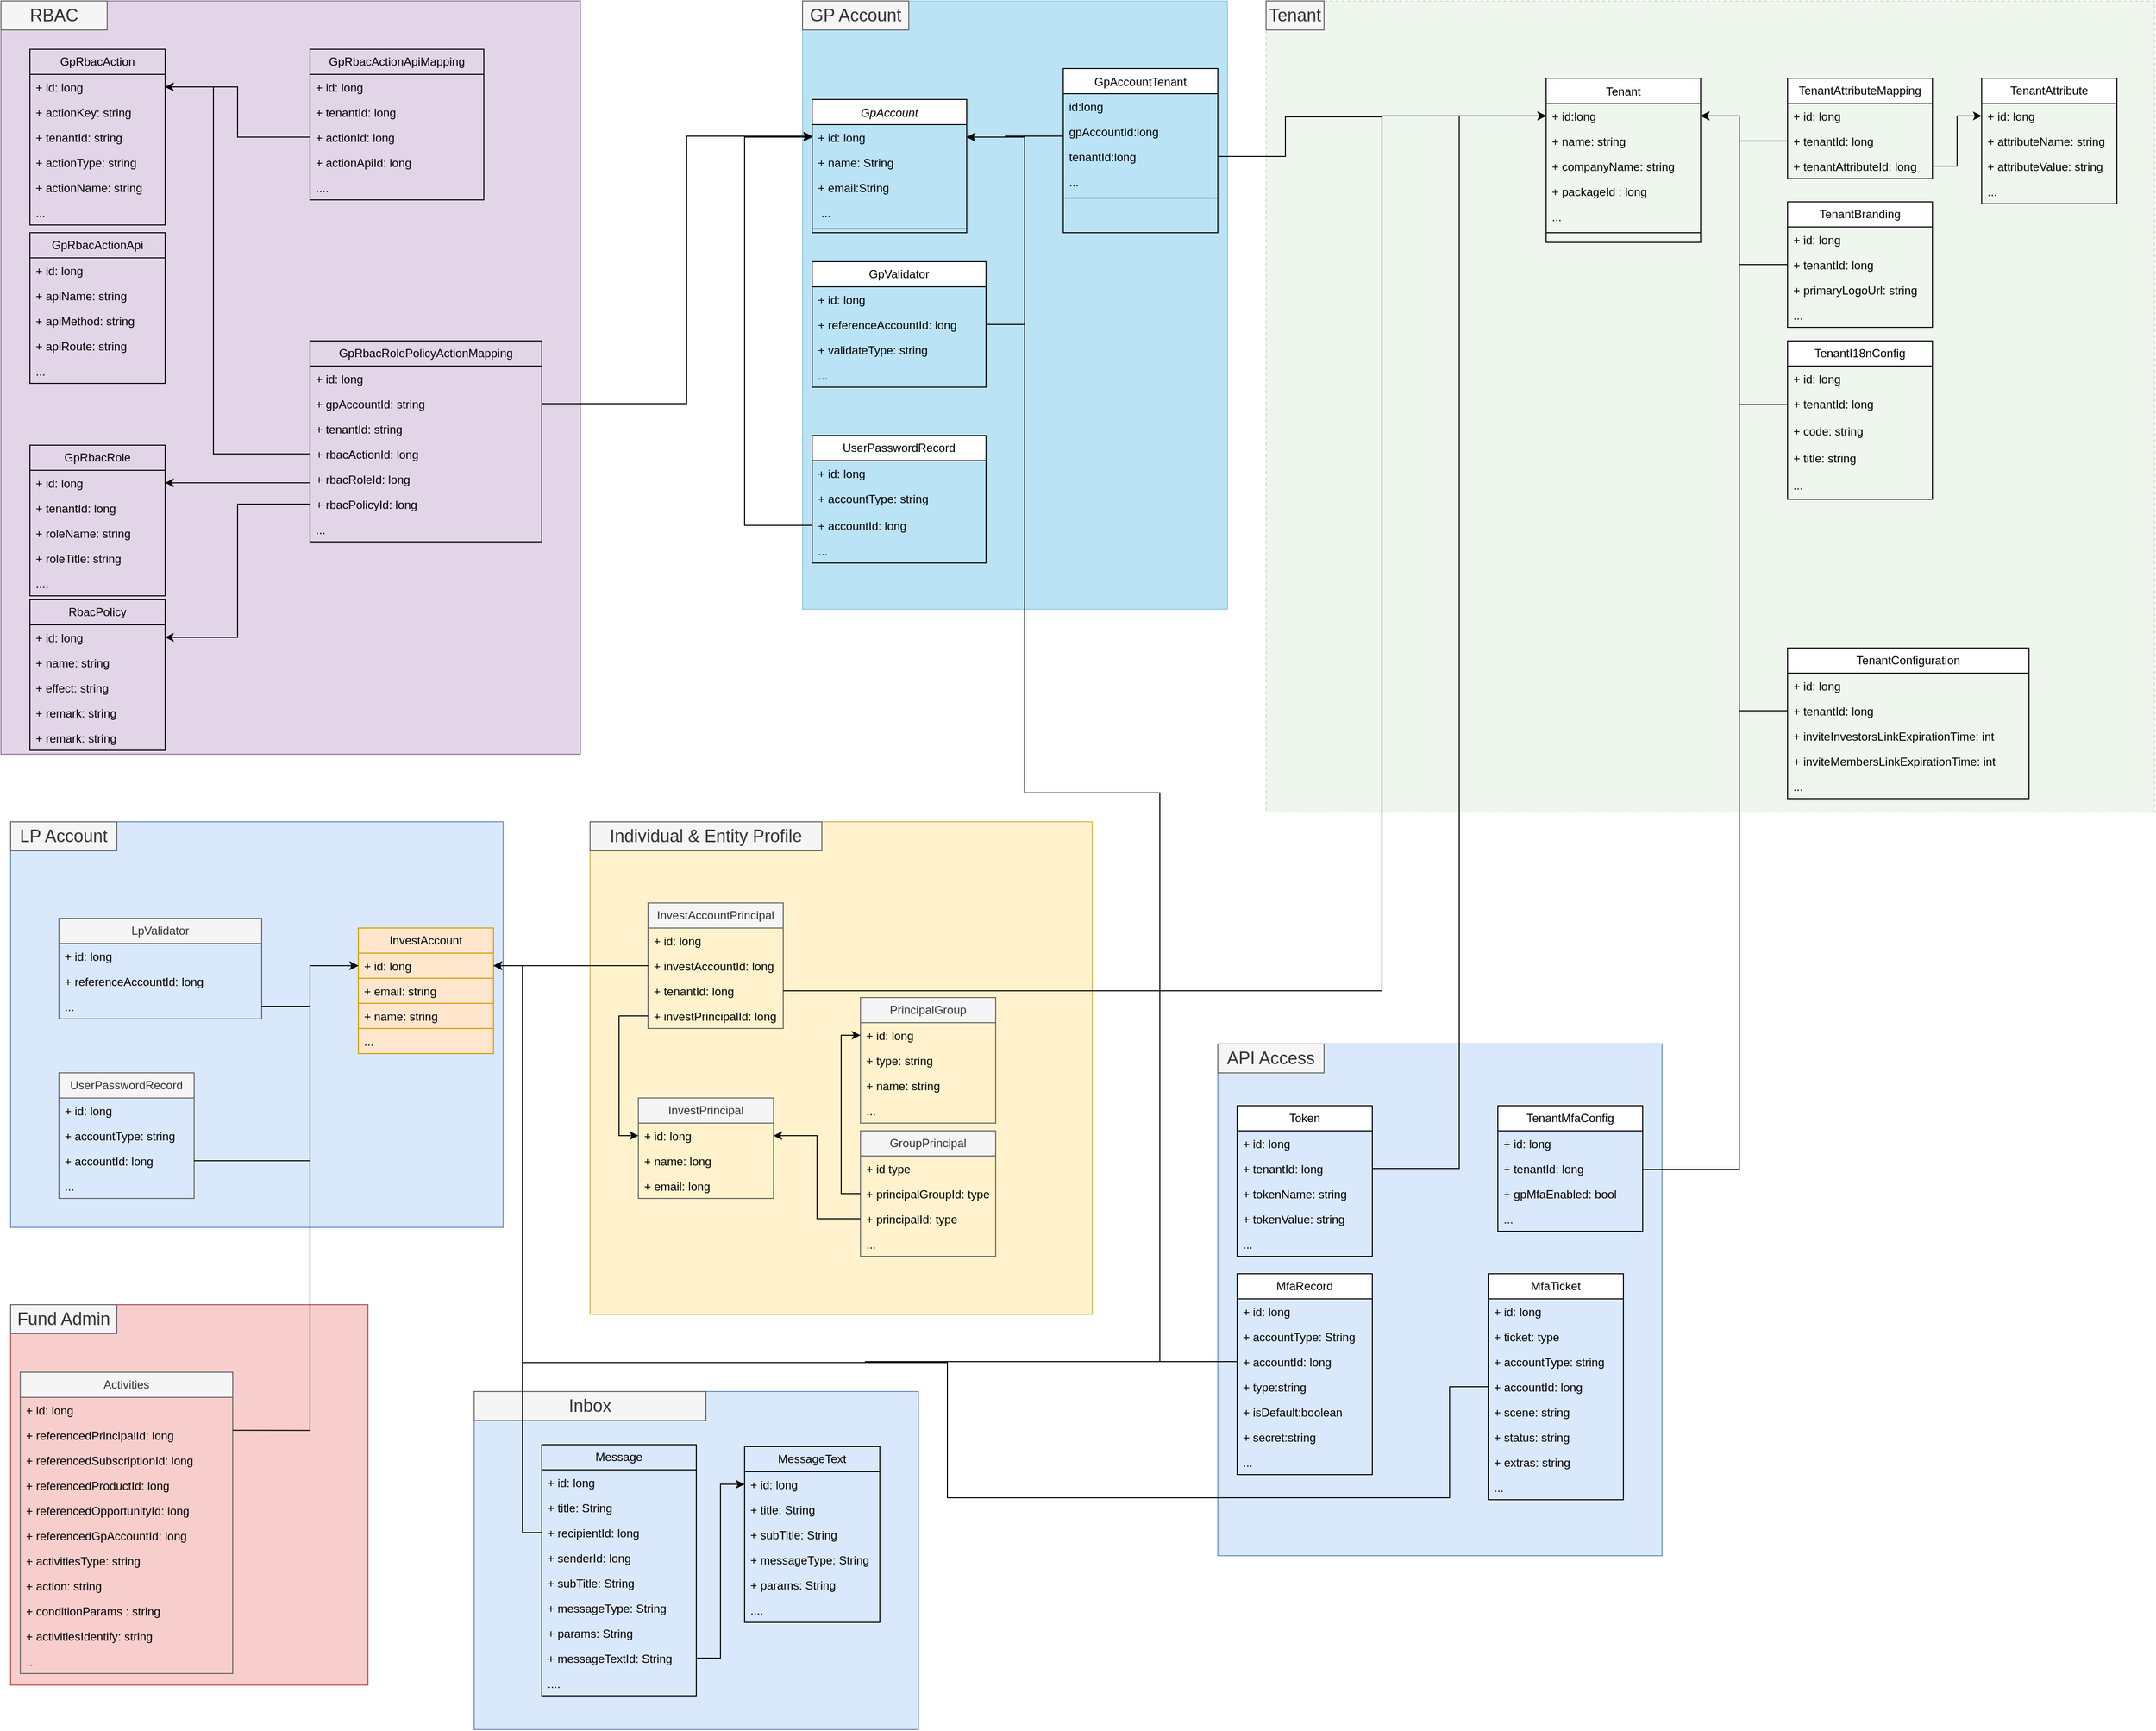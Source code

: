 <mxfile version="21.1.5" type="github">
  <diagram id="C5RBs43oDa-KdzZeNtuy" name="Page-1">
    <mxGraphModel dx="6012" dy="2700" grid="1" gridSize="10" guides="1" tooltips="1" connect="1" arrows="1" fold="1" page="1" pageScale="1" pageWidth="827" pageHeight="1169" math="0" shadow="0">
      <root>
        <mxCell id="WIyWlLk6GJQsqaUBKTNV-0" />
        <mxCell id="WIyWlLk6GJQsqaUBKTNV-1" parent="WIyWlLk6GJQsqaUBKTNV-0" />
        <mxCell id="GEEMvTrSMW9ve1GgCIK6-62" value="" style="rounded=0;whiteSpace=wrap;html=1;fillColor=#dae8fc;strokeColor=#6c8ebf;" vertex="1" parent="WIyWlLk6GJQsqaUBKTNV-1">
          <mxGeometry x="-320" y="1490" width="460" height="350" as="geometry" />
        </mxCell>
        <mxCell id="GEEMvTrSMW9ve1GgCIK6-41" value="" style="rounded=0;whiteSpace=wrap;html=1;fillColor=#fff2cc;strokeColor=#d6b656;" vertex="1" parent="WIyWlLk6GJQsqaUBKTNV-1">
          <mxGeometry x="-200" y="900" width="520" height="510" as="geometry" />
        </mxCell>
        <mxCell id="GEEMvTrSMW9ve1GgCIK6-31" value="" style="rounded=0;whiteSpace=wrap;html=1;fillColor=#f8cecc;strokeColor=#b85450;" vertex="1" parent="WIyWlLk6GJQsqaUBKTNV-1">
          <mxGeometry x="-800" y="1400" width="370" height="394" as="geometry" />
        </mxCell>
        <mxCell id="GEEMvTrSMW9ve1GgCIK6-11" value="" style="rounded=0;whiteSpace=wrap;html=1;fillColor=#dae8fc;strokeColor=#6c8ebf;" vertex="1" parent="WIyWlLk6GJQsqaUBKTNV-1">
          <mxGeometry x="450" y="1130" width="460" height="530" as="geometry" />
        </mxCell>
        <mxCell id="11UsH58l1kOMV5JohyQ0-204" value="" style="rounded=0;whiteSpace=wrap;html=1;fillColor=#dae8fc;strokeColor=#6c8ebf;" parent="WIyWlLk6GJQsqaUBKTNV-1" vertex="1">
          <mxGeometry x="-800" y="900" width="510" height="420" as="geometry" />
        </mxCell>
        <mxCell id="11UsH58l1kOMV5JohyQ0-130" value="" style="rounded=0;whiteSpace=wrap;html=1;fillColor=#e1d5e7;strokeColor=#9673a6;" parent="WIyWlLk6GJQsqaUBKTNV-1" vertex="1">
          <mxGeometry x="-810" y="50" width="600" height="780" as="geometry" />
        </mxCell>
        <mxCell id="11UsH58l1kOMV5JohyQ0-61" value="" style="rounded=0;whiteSpace=wrap;html=1;fillColor=#1ba1e2;strokeColor=#006EAF;opacity=30;fontColor=#ffffff;" parent="WIyWlLk6GJQsqaUBKTNV-1" vertex="1">
          <mxGeometry x="20" y="50" width="440" height="630" as="geometry" />
        </mxCell>
        <mxCell id="11UsH58l1kOMV5JohyQ0-59" value="" style="rounded=0;whiteSpace=wrap;html=1;fillColor=#d5e8d4;strokeColor=#82b366;dashed=1;opacity=40;" parent="WIyWlLk6GJQsqaUBKTNV-1" vertex="1">
          <mxGeometry x="500" y="50" width="920" height="840" as="geometry" />
        </mxCell>
        <mxCell id="zkfFHV4jXpPFQw0GAbJ--0" value="GpAccount" style="swimlane;fontStyle=2;align=center;verticalAlign=top;childLayout=stackLayout;horizontal=1;startSize=26;horizontalStack=0;resizeParent=1;resizeLast=0;collapsible=1;marginBottom=0;rounded=0;shadow=0;strokeWidth=1;" parent="WIyWlLk6GJQsqaUBKTNV-1" vertex="1">
          <mxGeometry x="30" y="152" width="160" height="138" as="geometry">
            <mxRectangle x="230" y="140" width="160" height="26" as="alternateBounds" />
          </mxGeometry>
        </mxCell>
        <mxCell id="zkfFHV4jXpPFQw0GAbJ--1" value="+ id: long" style="text;align=left;verticalAlign=top;spacingLeft=4;spacingRight=4;overflow=hidden;rotatable=0;points=[[0,0.5],[1,0.5]];portConstraint=eastwest;" parent="zkfFHV4jXpPFQw0GAbJ--0" vertex="1">
          <mxGeometry y="26" width="160" height="26" as="geometry" />
        </mxCell>
        <mxCell id="zkfFHV4jXpPFQw0GAbJ--2" value="+ name: String" style="text;align=left;verticalAlign=top;spacingLeft=4;spacingRight=4;overflow=hidden;rotatable=0;points=[[0,0.5],[1,0.5]];portConstraint=eastwest;rounded=0;shadow=0;html=0;" parent="zkfFHV4jXpPFQw0GAbJ--0" vertex="1">
          <mxGeometry y="52" width="160" height="26" as="geometry" />
        </mxCell>
        <mxCell id="zkfFHV4jXpPFQw0GAbJ--3" value="+ email:String" style="text;align=left;verticalAlign=top;spacingLeft=4;spacingRight=4;overflow=hidden;rotatable=0;points=[[0,0.5],[1,0.5]];portConstraint=eastwest;rounded=0;shadow=0;html=0;" parent="zkfFHV4jXpPFQw0GAbJ--0" vertex="1">
          <mxGeometry y="78" width="160" height="26" as="geometry" />
        </mxCell>
        <mxCell id="GEEMvTrSMW9ve1GgCIK6-0" value=" ..." style="text;align=left;verticalAlign=top;spacingLeft=4;spacingRight=4;overflow=hidden;rotatable=0;points=[[0,0.5],[1,0.5]];portConstraint=eastwest;rounded=0;shadow=0;html=0;" vertex="1" parent="zkfFHV4jXpPFQw0GAbJ--0">
          <mxGeometry y="104" width="160" height="26" as="geometry" />
        </mxCell>
        <mxCell id="zkfFHV4jXpPFQw0GAbJ--4" value="" style="line;html=1;strokeWidth=1;align=left;verticalAlign=middle;spacingTop=-1;spacingLeft=3;spacingRight=3;rotatable=0;labelPosition=right;points=[];portConstraint=eastwest;" parent="zkfFHV4jXpPFQw0GAbJ--0" vertex="1">
          <mxGeometry y="130" width="160" height="8" as="geometry" />
        </mxCell>
        <mxCell id="zkfFHV4jXpPFQw0GAbJ--17" value="GpAccountTenant" style="swimlane;fontStyle=0;align=center;verticalAlign=top;childLayout=stackLayout;horizontal=1;startSize=26;horizontalStack=0;resizeParent=1;resizeLast=0;collapsible=1;marginBottom=0;rounded=0;shadow=0;strokeWidth=1;" parent="WIyWlLk6GJQsqaUBKTNV-1" vertex="1">
          <mxGeometry x="290" y="120" width="160" height="170" as="geometry">
            <mxRectangle x="550" y="140" width="160" height="26" as="alternateBounds" />
          </mxGeometry>
        </mxCell>
        <mxCell id="zkfFHV4jXpPFQw0GAbJ--18" value="id:long" style="text;align=left;verticalAlign=top;spacingLeft=4;spacingRight=4;overflow=hidden;rotatable=0;points=[[0,0.5],[1,0.5]];portConstraint=eastwest;" parent="zkfFHV4jXpPFQw0GAbJ--17" vertex="1">
          <mxGeometry y="26" width="160" height="26" as="geometry" />
        </mxCell>
        <mxCell id="zkfFHV4jXpPFQw0GAbJ--19" value="gpAccountId:long" style="text;align=left;verticalAlign=top;spacingLeft=4;spacingRight=4;overflow=hidden;rotatable=0;points=[[0,0.5],[1,0.5]];portConstraint=eastwest;rounded=0;shadow=0;html=0;" parent="zkfFHV4jXpPFQw0GAbJ--17" vertex="1">
          <mxGeometry y="52" width="160" height="26" as="geometry" />
        </mxCell>
        <mxCell id="zkfFHV4jXpPFQw0GAbJ--20" value="tenantId:long" style="text;align=left;verticalAlign=top;spacingLeft=4;spacingRight=4;overflow=hidden;rotatable=0;points=[[0,0.5],[1,0.5]];portConstraint=eastwest;rounded=0;shadow=0;html=0;" parent="zkfFHV4jXpPFQw0GAbJ--17" vertex="1">
          <mxGeometry y="78" width="160" height="26" as="geometry" />
        </mxCell>
        <mxCell id="zkfFHV4jXpPFQw0GAbJ--22" value="..." style="text;align=left;verticalAlign=top;spacingLeft=4;spacingRight=4;overflow=hidden;rotatable=0;points=[[0,0.5],[1,0.5]];portConstraint=eastwest;rounded=0;shadow=0;html=0;" parent="zkfFHV4jXpPFQw0GAbJ--17" vertex="1">
          <mxGeometry y="104" width="160" height="26" as="geometry" />
        </mxCell>
        <mxCell id="zkfFHV4jXpPFQw0GAbJ--23" value="" style="line;html=1;strokeWidth=1;align=left;verticalAlign=middle;spacingTop=-1;spacingLeft=3;spacingRight=3;rotatable=0;labelPosition=right;points=[];portConstraint=eastwest;" parent="zkfFHV4jXpPFQw0GAbJ--17" vertex="1">
          <mxGeometry y="130" width="160" height="8" as="geometry" />
        </mxCell>
        <mxCell id="11UsH58l1kOMV5JohyQ0-0" value="Tenant" style="swimlane;fontStyle=0;align=center;verticalAlign=top;childLayout=stackLayout;horizontal=1;startSize=26;horizontalStack=0;resizeParent=1;resizeLast=0;collapsible=1;marginBottom=0;rounded=0;shadow=0;strokeWidth=1;" parent="WIyWlLk6GJQsqaUBKTNV-1" vertex="1">
          <mxGeometry x="790" y="130" width="160" height="170" as="geometry">
            <mxRectangle x="550" y="140" width="160" height="26" as="alternateBounds" />
          </mxGeometry>
        </mxCell>
        <mxCell id="11UsH58l1kOMV5JohyQ0-1" value="+ id:long" style="text;align=left;verticalAlign=top;spacingLeft=4;spacingRight=4;overflow=hidden;rotatable=0;points=[[0,0.5],[1,0.5]];portConstraint=eastwest;" parent="11UsH58l1kOMV5JohyQ0-0" vertex="1">
          <mxGeometry y="26" width="160" height="26" as="geometry" />
        </mxCell>
        <mxCell id="11UsH58l1kOMV5JohyQ0-2" value="+ name: string" style="text;align=left;verticalAlign=top;spacingLeft=4;spacingRight=4;overflow=hidden;rotatable=0;points=[[0,0.5],[1,0.5]];portConstraint=eastwest;rounded=0;shadow=0;html=0;" parent="11UsH58l1kOMV5JohyQ0-0" vertex="1">
          <mxGeometry y="52" width="160" height="26" as="geometry" />
        </mxCell>
        <mxCell id="11UsH58l1kOMV5JohyQ0-3" value="+ companyName: string" style="text;align=left;verticalAlign=top;spacingLeft=4;spacingRight=4;overflow=hidden;rotatable=0;points=[[0,0.5],[1,0.5]];portConstraint=eastwest;rounded=0;shadow=0;html=0;" parent="11UsH58l1kOMV5JohyQ0-0" vertex="1">
          <mxGeometry y="78" width="160" height="26" as="geometry" />
        </mxCell>
        <mxCell id="11UsH58l1kOMV5JohyQ0-4" value="+ packageId : long" style="text;align=left;verticalAlign=top;spacingLeft=4;spacingRight=4;overflow=hidden;rotatable=0;points=[[0,0.5],[1,0.5]];portConstraint=eastwest;rounded=0;shadow=0;html=0;" parent="11UsH58l1kOMV5JohyQ0-0" vertex="1">
          <mxGeometry y="104" width="160" height="26" as="geometry" />
        </mxCell>
        <mxCell id="11UsH58l1kOMV5JohyQ0-5" value="..." style="text;align=left;verticalAlign=top;spacingLeft=4;spacingRight=4;overflow=hidden;rotatable=0;points=[[0,0.5],[1,0.5]];portConstraint=eastwest;rounded=0;shadow=0;html=0;" parent="11UsH58l1kOMV5JohyQ0-0" vertex="1">
          <mxGeometry y="130" width="160" height="26" as="geometry" />
        </mxCell>
        <mxCell id="11UsH58l1kOMV5JohyQ0-6" value="" style="line;html=1;strokeWidth=1;align=left;verticalAlign=middle;spacingTop=-1;spacingLeft=3;spacingRight=3;rotatable=0;labelPosition=right;points=[];portConstraint=eastwest;" parent="11UsH58l1kOMV5JohyQ0-0" vertex="1">
          <mxGeometry y="156" width="160" height="8" as="geometry" />
        </mxCell>
        <mxCell id="11UsH58l1kOMV5JohyQ0-10" style="edgeStyle=orthogonalEdgeStyle;rounded=0;orthogonalLoop=1;jettySize=auto;html=1;entryX=0;entryY=0.5;entryDx=0;entryDy=0;exitX=1;exitY=0.5;exitDx=0;exitDy=0;" parent="WIyWlLk6GJQsqaUBKTNV-1" source="zkfFHV4jXpPFQw0GAbJ--20" target="11UsH58l1kOMV5JohyQ0-1" edge="1">
          <mxGeometry relative="1" as="geometry">
            <Array as="points">
              <mxPoint x="520" y="211" />
              <mxPoint x="520" y="170" />
              <mxPoint x="620" y="170" />
              <mxPoint x="620" y="169" />
            </Array>
          </mxGeometry>
        </mxCell>
        <mxCell id="11UsH58l1kOMV5JohyQ0-11" style="edgeStyle=orthogonalEdgeStyle;rounded=0;orthogonalLoop=1;jettySize=auto;html=1;entryX=1;entryY=0.5;entryDx=0;entryDy=0;" parent="WIyWlLk6GJQsqaUBKTNV-1" source="zkfFHV4jXpPFQw0GAbJ--19" target="zkfFHV4jXpPFQw0GAbJ--1" edge="1">
          <mxGeometry relative="1" as="geometry">
            <Array as="points">
              <mxPoint x="230" y="190" />
            </Array>
          </mxGeometry>
        </mxCell>
        <mxCell id="11UsH58l1kOMV5JohyQ0-22" value="TenantAttribute" style="swimlane;fontStyle=0;childLayout=stackLayout;horizontal=1;startSize=26;horizontalStack=0;resizeParent=1;resizeParentMax=0;resizeLast=0;collapsible=1;marginBottom=0;whiteSpace=wrap;html=1;" parent="WIyWlLk6GJQsqaUBKTNV-1" vertex="1">
          <mxGeometry x="1241" y="130" width="140" height="130" as="geometry" />
        </mxCell>
        <mxCell id="11UsH58l1kOMV5JohyQ0-23" value="+ id: long" style="text;strokeColor=none;fillColor=none;align=left;verticalAlign=top;spacingLeft=4;spacingRight=4;overflow=hidden;rotatable=0;points=[[0,0.5],[1,0.5]];portConstraint=eastwest;whiteSpace=wrap;html=1;" parent="11UsH58l1kOMV5JohyQ0-22" vertex="1">
          <mxGeometry y="26" width="140" height="26" as="geometry" />
        </mxCell>
        <mxCell id="11UsH58l1kOMV5JohyQ0-24" value="+ attributeName:&amp;nbsp;string" style="text;strokeColor=none;fillColor=none;align=left;verticalAlign=top;spacingLeft=4;spacingRight=4;overflow=hidden;rotatable=0;points=[[0,0.5],[1,0.5]];portConstraint=eastwest;whiteSpace=wrap;html=1;" parent="11UsH58l1kOMV5JohyQ0-22" vertex="1">
          <mxGeometry y="52" width="140" height="26" as="geometry" />
        </mxCell>
        <mxCell id="11UsH58l1kOMV5JohyQ0-25" value="+ attributeValue: string" style="text;strokeColor=none;fillColor=none;align=left;verticalAlign=top;spacingLeft=4;spacingRight=4;overflow=hidden;rotatable=0;points=[[0,0.5],[1,0.5]];portConstraint=eastwest;whiteSpace=wrap;html=1;" parent="11UsH58l1kOMV5JohyQ0-22" vertex="1">
          <mxGeometry y="78" width="140" height="26" as="geometry" />
        </mxCell>
        <mxCell id="GEEMvTrSMW9ve1GgCIK6-6" value="..." style="text;strokeColor=none;fillColor=none;align=left;verticalAlign=top;spacingLeft=4;spacingRight=4;overflow=hidden;rotatable=0;points=[[0,0.5],[1,0.5]];portConstraint=eastwest;whiteSpace=wrap;html=1;" vertex="1" parent="11UsH58l1kOMV5JohyQ0-22">
          <mxGeometry y="104" width="140" height="26" as="geometry" />
        </mxCell>
        <mxCell id="11UsH58l1kOMV5JohyQ0-26" value="TenantAttributeMapping" style="swimlane;fontStyle=0;childLayout=stackLayout;horizontal=1;startSize=26;horizontalStack=0;resizeParent=1;resizeParentMax=0;resizeLast=0;collapsible=1;marginBottom=0;whiteSpace=wrap;html=1;" parent="WIyWlLk6GJQsqaUBKTNV-1" vertex="1">
          <mxGeometry x="1040" y="130" width="150" height="104" as="geometry" />
        </mxCell>
        <mxCell id="11UsH58l1kOMV5JohyQ0-27" value="+ id: long" style="text;strokeColor=none;fillColor=none;align=left;verticalAlign=top;spacingLeft=4;spacingRight=4;overflow=hidden;rotatable=0;points=[[0,0.5],[1,0.5]];portConstraint=eastwest;whiteSpace=wrap;html=1;" parent="11UsH58l1kOMV5JohyQ0-26" vertex="1">
          <mxGeometry y="26" width="150" height="26" as="geometry" />
        </mxCell>
        <mxCell id="11UsH58l1kOMV5JohyQ0-28" value="+ tenantId: long" style="text;strokeColor=none;fillColor=none;align=left;verticalAlign=top;spacingLeft=4;spacingRight=4;overflow=hidden;rotatable=0;points=[[0,0.5],[1,0.5]];portConstraint=eastwest;whiteSpace=wrap;html=1;" parent="11UsH58l1kOMV5JohyQ0-26" vertex="1">
          <mxGeometry y="52" width="150" height="26" as="geometry" />
        </mxCell>
        <mxCell id="11UsH58l1kOMV5JohyQ0-29" value="+ tenantAttributeId: long" style="text;strokeColor=none;fillColor=none;align=left;verticalAlign=top;spacingLeft=4;spacingRight=4;overflow=hidden;rotatable=0;points=[[0,0.5],[1,0.5]];portConstraint=eastwest;whiteSpace=wrap;html=1;" parent="11UsH58l1kOMV5JohyQ0-26" vertex="1">
          <mxGeometry y="78" width="150" height="26" as="geometry" />
        </mxCell>
        <mxCell id="11UsH58l1kOMV5JohyQ0-30" style="edgeStyle=orthogonalEdgeStyle;rounded=0;orthogonalLoop=1;jettySize=auto;html=1;" parent="WIyWlLk6GJQsqaUBKTNV-1" source="11UsH58l1kOMV5JohyQ0-28" target="11UsH58l1kOMV5JohyQ0-1" edge="1">
          <mxGeometry relative="1" as="geometry">
            <Array as="points">
              <mxPoint x="990" y="195" />
              <mxPoint x="990" y="169" />
            </Array>
          </mxGeometry>
        </mxCell>
        <mxCell id="11UsH58l1kOMV5JohyQ0-31" style="edgeStyle=orthogonalEdgeStyle;rounded=0;orthogonalLoop=1;jettySize=auto;html=1;entryX=0;entryY=0.5;entryDx=0;entryDy=0;" parent="WIyWlLk6GJQsqaUBKTNV-1" source="11UsH58l1kOMV5JohyQ0-29" target="11UsH58l1kOMV5JohyQ0-23" edge="1">
          <mxGeometry relative="1" as="geometry" />
        </mxCell>
        <mxCell id="11UsH58l1kOMV5JohyQ0-36" style="edgeStyle=orthogonalEdgeStyle;rounded=0;orthogonalLoop=1;jettySize=auto;html=1;entryX=1;entryY=0.5;entryDx=0;entryDy=0;exitX=0;exitY=0.5;exitDx=0;exitDy=0;" parent="WIyWlLk6GJQsqaUBKTNV-1" source="11UsH58l1kOMV5JohyQ0-34" target="11UsH58l1kOMV5JohyQ0-1" edge="1">
          <mxGeometry relative="1" as="geometry">
            <Array as="points">
              <mxPoint x="990" y="323" />
              <mxPoint x="990" y="169" />
            </Array>
          </mxGeometry>
        </mxCell>
        <mxCell id="11UsH58l1kOMV5JohyQ0-32" value="TenantBranding" style="swimlane;fontStyle=0;childLayout=stackLayout;horizontal=1;startSize=26;horizontalStack=0;resizeParent=1;resizeParentMax=0;resizeLast=0;collapsible=1;marginBottom=0;whiteSpace=wrap;html=1;" parent="WIyWlLk6GJQsqaUBKTNV-1" vertex="1">
          <mxGeometry x="1040" y="258" width="150" height="130" as="geometry" />
        </mxCell>
        <mxCell id="11UsH58l1kOMV5JohyQ0-33" value="+ id: long" style="text;strokeColor=none;fillColor=none;align=left;verticalAlign=top;spacingLeft=4;spacingRight=4;overflow=hidden;rotatable=0;points=[[0,0.5],[1,0.5]];portConstraint=eastwest;whiteSpace=wrap;html=1;" parent="11UsH58l1kOMV5JohyQ0-32" vertex="1">
          <mxGeometry y="26" width="150" height="26" as="geometry" />
        </mxCell>
        <mxCell id="11UsH58l1kOMV5JohyQ0-34" value="+ tenantId: long" style="text;strokeColor=none;fillColor=none;align=left;verticalAlign=top;spacingLeft=4;spacingRight=4;overflow=hidden;rotatable=0;points=[[0,0.5],[1,0.5]];portConstraint=eastwest;whiteSpace=wrap;html=1;" parent="11UsH58l1kOMV5JohyQ0-32" vertex="1">
          <mxGeometry y="52" width="150" height="26" as="geometry" />
        </mxCell>
        <mxCell id="11UsH58l1kOMV5JohyQ0-35" value="+ primaryLogoUrl: string" style="text;strokeColor=none;fillColor=none;align=left;verticalAlign=top;spacingLeft=4;spacingRight=4;overflow=hidden;rotatable=0;points=[[0,0.5],[1,0.5]];portConstraint=eastwest;whiteSpace=wrap;html=1;" parent="11UsH58l1kOMV5JohyQ0-32" vertex="1">
          <mxGeometry y="78" width="150" height="26" as="geometry" />
        </mxCell>
        <mxCell id="GEEMvTrSMW9ve1GgCIK6-7" value="..." style="text;strokeColor=none;fillColor=none;align=left;verticalAlign=top;spacingLeft=4;spacingRight=4;overflow=hidden;rotatable=0;points=[[0,0.5],[1,0.5]];portConstraint=eastwest;whiteSpace=wrap;html=1;" vertex="1" parent="11UsH58l1kOMV5JohyQ0-32">
          <mxGeometry y="104" width="150" height="26" as="geometry" />
        </mxCell>
        <mxCell id="11UsH58l1kOMV5JohyQ0-37" value="TenantI18nConfig" style="swimlane;fontStyle=0;childLayout=stackLayout;horizontal=1;startSize=26;horizontalStack=0;resizeParent=1;resizeParentMax=0;resizeLast=0;collapsible=1;marginBottom=0;whiteSpace=wrap;html=1;" parent="WIyWlLk6GJQsqaUBKTNV-1" vertex="1">
          <mxGeometry x="1040" y="402" width="150" height="164" as="geometry" />
        </mxCell>
        <mxCell id="11UsH58l1kOMV5JohyQ0-38" value="+ id: long" style="text;strokeColor=none;fillColor=none;align=left;verticalAlign=top;spacingLeft=4;spacingRight=4;overflow=hidden;rotatable=0;points=[[0,0.5],[1,0.5]];portConstraint=eastwest;whiteSpace=wrap;html=1;" parent="11UsH58l1kOMV5JohyQ0-37" vertex="1">
          <mxGeometry y="26" width="150" height="26" as="geometry" />
        </mxCell>
        <mxCell id="11UsH58l1kOMV5JohyQ0-39" value="+ tenantId: long" style="text;strokeColor=none;fillColor=none;align=left;verticalAlign=top;spacingLeft=4;spacingRight=4;overflow=hidden;rotatable=0;points=[[0,0.5],[1,0.5]];portConstraint=eastwest;whiteSpace=wrap;html=1;" parent="11UsH58l1kOMV5JohyQ0-37" vertex="1">
          <mxGeometry y="52" width="150" height="28" as="geometry" />
        </mxCell>
        <mxCell id="11UsH58l1kOMV5JohyQ0-48" value="+ code: string" style="text;strokeColor=none;fillColor=none;align=left;verticalAlign=top;spacingLeft=4;spacingRight=4;overflow=hidden;rotatable=0;points=[[0,0.5],[1,0.5]];portConstraint=eastwest;whiteSpace=wrap;html=1;" parent="11UsH58l1kOMV5JohyQ0-37" vertex="1">
          <mxGeometry y="80" width="150" height="28" as="geometry" />
        </mxCell>
        <mxCell id="11UsH58l1kOMV5JohyQ0-49" value="+ title: string" style="text;strokeColor=none;fillColor=none;align=left;verticalAlign=top;spacingLeft=4;spacingRight=4;overflow=hidden;rotatable=0;points=[[0,0.5],[1,0.5]];portConstraint=eastwest;whiteSpace=wrap;html=1;" parent="11UsH58l1kOMV5JohyQ0-37" vertex="1">
          <mxGeometry y="108" width="150" height="28" as="geometry" />
        </mxCell>
        <mxCell id="GEEMvTrSMW9ve1GgCIK6-8" value="..." style="text;strokeColor=none;fillColor=none;align=left;verticalAlign=top;spacingLeft=4;spacingRight=4;overflow=hidden;rotatable=0;points=[[0,0.5],[1,0.5]];portConstraint=eastwest;whiteSpace=wrap;html=1;" vertex="1" parent="11UsH58l1kOMV5JohyQ0-37">
          <mxGeometry y="136" width="150" height="28" as="geometry" />
        </mxCell>
        <mxCell id="11UsH58l1kOMV5JohyQ0-41" style="edgeStyle=orthogonalEdgeStyle;rounded=0;orthogonalLoop=1;jettySize=auto;html=1;exitX=0;exitY=0.5;exitDx=0;exitDy=0;" parent="WIyWlLk6GJQsqaUBKTNV-1" source="11UsH58l1kOMV5JohyQ0-39" target="11UsH58l1kOMV5JohyQ0-1" edge="1">
          <mxGeometry relative="1" as="geometry">
            <Array as="points">
              <mxPoint x="990" y="468" />
              <mxPoint x="990" y="169" />
            </Array>
          </mxGeometry>
        </mxCell>
        <mxCell id="11UsH58l1kOMV5JohyQ0-42" value="TenantMfaConfig" style="swimlane;fontStyle=0;childLayout=stackLayout;horizontal=1;startSize=26;horizontalStack=0;resizeParent=1;resizeParentMax=0;resizeLast=0;collapsible=1;marginBottom=0;whiteSpace=wrap;html=1;" parent="WIyWlLk6GJQsqaUBKTNV-1" vertex="1">
          <mxGeometry x="740" y="1194" width="150" height="130" as="geometry" />
        </mxCell>
        <mxCell id="11UsH58l1kOMV5JohyQ0-43" value="+ id: long" style="text;strokeColor=none;fillColor=none;align=left;verticalAlign=top;spacingLeft=4;spacingRight=4;overflow=hidden;rotatable=0;points=[[0,0.5],[1,0.5]];portConstraint=eastwest;whiteSpace=wrap;html=1;" parent="11UsH58l1kOMV5JohyQ0-42" vertex="1">
          <mxGeometry y="26" width="150" height="26" as="geometry" />
        </mxCell>
        <mxCell id="11UsH58l1kOMV5JohyQ0-44" value="+ tenantId: long" style="text;strokeColor=none;fillColor=none;align=left;verticalAlign=top;spacingLeft=4;spacingRight=4;overflow=hidden;rotatable=0;points=[[0,0.5],[1,0.5]];portConstraint=eastwest;whiteSpace=wrap;html=1;" parent="11UsH58l1kOMV5JohyQ0-42" vertex="1">
          <mxGeometry y="52" width="150" height="26" as="geometry" />
        </mxCell>
        <mxCell id="11UsH58l1kOMV5JohyQ0-45" value="+ gpMfaEnabled: bool" style="text;strokeColor=none;fillColor=none;align=left;verticalAlign=top;spacingLeft=4;spacingRight=4;overflow=hidden;rotatable=0;points=[[0,0.5],[1,0.5]];portConstraint=eastwest;whiteSpace=wrap;html=1;" parent="11UsH58l1kOMV5JohyQ0-42" vertex="1">
          <mxGeometry y="78" width="150" height="26" as="geometry" />
        </mxCell>
        <mxCell id="GEEMvTrSMW9ve1GgCIK6-10" value="..." style="text;strokeColor=none;fillColor=none;align=left;verticalAlign=top;spacingLeft=4;spacingRight=4;overflow=hidden;rotatable=0;points=[[0,0.5],[1,0.5]];portConstraint=eastwest;whiteSpace=wrap;html=1;" vertex="1" parent="11UsH58l1kOMV5JohyQ0-42">
          <mxGeometry y="104" width="150" height="26" as="geometry" />
        </mxCell>
        <mxCell id="11UsH58l1kOMV5JohyQ0-50" style="edgeStyle=orthogonalEdgeStyle;rounded=0;orthogonalLoop=1;jettySize=auto;html=1;entryX=1;entryY=0.5;entryDx=0;entryDy=0;exitX=1;exitY=0.5;exitDx=0;exitDy=0;" parent="WIyWlLk6GJQsqaUBKTNV-1" source="11UsH58l1kOMV5JohyQ0-44" target="11UsH58l1kOMV5JohyQ0-1" edge="1">
          <mxGeometry relative="1" as="geometry">
            <Array as="points">
              <mxPoint x="890" y="1260" />
              <mxPoint x="990" y="1260" />
              <mxPoint x="990" y="169" />
            </Array>
          </mxGeometry>
        </mxCell>
        <mxCell id="11UsH58l1kOMV5JohyQ0-51" value="TenantConfiguration" style="swimlane;fontStyle=0;childLayout=stackLayout;horizontal=1;startSize=26;horizontalStack=0;resizeParent=1;resizeParentMax=0;resizeLast=0;collapsible=1;marginBottom=0;whiteSpace=wrap;html=1;" parent="WIyWlLk6GJQsqaUBKTNV-1" vertex="1">
          <mxGeometry x="1040" y="720" width="250" height="156" as="geometry" />
        </mxCell>
        <mxCell id="11UsH58l1kOMV5JohyQ0-52" value="+ id: long" style="text;strokeColor=none;fillColor=none;align=left;verticalAlign=top;spacingLeft=4;spacingRight=4;overflow=hidden;rotatable=0;points=[[0,0.5],[1,0.5]];portConstraint=eastwest;whiteSpace=wrap;html=1;" parent="11UsH58l1kOMV5JohyQ0-51" vertex="1">
          <mxGeometry y="26" width="250" height="26" as="geometry" />
        </mxCell>
        <mxCell id="11UsH58l1kOMV5JohyQ0-53" value="+ tenantId: long" style="text;strokeColor=none;fillColor=none;align=left;verticalAlign=top;spacingLeft=4;spacingRight=4;overflow=hidden;rotatable=0;points=[[0,0.5],[1,0.5]];portConstraint=eastwest;whiteSpace=wrap;html=1;" parent="11UsH58l1kOMV5JohyQ0-51" vertex="1">
          <mxGeometry y="52" width="250" height="26" as="geometry" />
        </mxCell>
        <mxCell id="11UsH58l1kOMV5JohyQ0-54" value="+ inviteInvestorsLinkExpirationTime: int" style="text;strokeColor=none;fillColor=none;align=left;verticalAlign=top;spacingLeft=4;spacingRight=4;overflow=hidden;rotatable=0;points=[[0,0.5],[1,0.5]];portConstraint=eastwest;whiteSpace=wrap;html=1;" parent="11UsH58l1kOMV5JohyQ0-51" vertex="1">
          <mxGeometry y="78" width="250" height="26" as="geometry" />
        </mxCell>
        <mxCell id="11UsH58l1kOMV5JohyQ0-55" value="+ inviteMembersLinkExpirationTime: int" style="text;strokeColor=none;fillColor=none;align=left;verticalAlign=top;spacingLeft=4;spacingRight=4;overflow=hidden;rotatable=0;points=[[0,0.5],[1,0.5]];portConstraint=eastwest;whiteSpace=wrap;html=1;" parent="11UsH58l1kOMV5JohyQ0-51" vertex="1">
          <mxGeometry y="104" width="250" height="26" as="geometry" />
        </mxCell>
        <mxCell id="GEEMvTrSMW9ve1GgCIK6-9" value="..." style="text;strokeColor=none;fillColor=none;align=left;verticalAlign=top;spacingLeft=4;spacingRight=4;overflow=hidden;rotatable=0;points=[[0,0.5],[1,0.5]];portConstraint=eastwest;whiteSpace=wrap;html=1;" vertex="1" parent="11UsH58l1kOMV5JohyQ0-51">
          <mxGeometry y="130" width="250" height="26" as="geometry" />
        </mxCell>
        <mxCell id="11UsH58l1kOMV5JohyQ0-58" style="edgeStyle=orthogonalEdgeStyle;rounded=0;orthogonalLoop=1;jettySize=auto;html=1;entryX=1;entryY=0.5;entryDx=0;entryDy=0;exitX=0;exitY=0.5;exitDx=0;exitDy=0;" parent="WIyWlLk6GJQsqaUBKTNV-1" source="11UsH58l1kOMV5JohyQ0-53" target="11UsH58l1kOMV5JohyQ0-1" edge="1">
          <mxGeometry relative="1" as="geometry">
            <Array as="points">
              <mxPoint x="990" y="785" />
              <mxPoint x="990" y="169" />
            </Array>
          </mxGeometry>
        </mxCell>
        <mxCell id="11UsH58l1kOMV5JohyQ0-60" value="Tenant" style="text;html=1;strokeColor=#666666;fillColor=#f5f5f5;align=center;verticalAlign=middle;whiteSpace=wrap;rounded=0;fontSize=18;fontColor=#333333;" parent="WIyWlLk6GJQsqaUBKTNV-1" vertex="1">
          <mxGeometry x="500" y="50" width="60" height="30" as="geometry" />
        </mxCell>
        <mxCell id="11UsH58l1kOMV5JohyQ0-62" value="GP Account" style="text;html=1;strokeColor=#666666;fillColor=#f5f5f5;align=center;verticalAlign=middle;whiteSpace=wrap;rounded=0;fontSize=18;fontColor=#333333;" parent="WIyWlLk6GJQsqaUBKTNV-1" vertex="1">
          <mxGeometry x="20" y="50" width="110" height="30" as="geometry" />
        </mxCell>
        <mxCell id="11UsH58l1kOMV5JohyQ0-63" value="GpValidator" style="swimlane;fontStyle=0;childLayout=stackLayout;horizontal=1;startSize=26;horizontalStack=0;resizeParent=1;resizeParentMax=0;resizeLast=0;collapsible=1;marginBottom=0;whiteSpace=wrap;html=1;" parent="WIyWlLk6GJQsqaUBKTNV-1" vertex="1">
          <mxGeometry x="30" y="320" width="180" height="130" as="geometry" />
        </mxCell>
        <mxCell id="11UsH58l1kOMV5JohyQ0-64" value="+ id: long" style="text;strokeColor=none;fillColor=none;align=left;verticalAlign=top;spacingLeft=4;spacingRight=4;overflow=hidden;rotatable=0;points=[[0,0.5],[1,0.5]];portConstraint=eastwest;whiteSpace=wrap;html=1;" parent="11UsH58l1kOMV5JohyQ0-63" vertex="1">
          <mxGeometry y="26" width="180" height="26" as="geometry" />
        </mxCell>
        <mxCell id="11UsH58l1kOMV5JohyQ0-65" value="+ referenceAccountId: long" style="text;strokeColor=none;fillColor=none;align=left;verticalAlign=top;spacingLeft=4;spacingRight=4;overflow=hidden;rotatable=0;points=[[0,0.5],[1,0.5]];portConstraint=eastwest;whiteSpace=wrap;html=1;" parent="11UsH58l1kOMV5JohyQ0-63" vertex="1">
          <mxGeometry y="52" width="180" height="26" as="geometry" />
        </mxCell>
        <mxCell id="11UsH58l1kOMV5JohyQ0-66" value="+ validateType: string" style="text;strokeColor=none;fillColor=none;align=left;verticalAlign=top;spacingLeft=4;spacingRight=4;overflow=hidden;rotatable=0;points=[[0,0.5],[1,0.5]];portConstraint=eastwest;whiteSpace=wrap;html=1;" parent="11UsH58l1kOMV5JohyQ0-63" vertex="1">
          <mxGeometry y="78" width="180" height="26" as="geometry" />
        </mxCell>
        <mxCell id="GEEMvTrSMW9ve1GgCIK6-3" value="..." style="text;strokeColor=none;fillColor=none;align=left;verticalAlign=top;spacingLeft=4;spacingRight=4;overflow=hidden;rotatable=0;points=[[0,0.5],[1,0.5]];portConstraint=eastwest;whiteSpace=wrap;html=1;" vertex="1" parent="11UsH58l1kOMV5JohyQ0-63">
          <mxGeometry y="104" width="180" height="26" as="geometry" />
        </mxCell>
        <mxCell id="11UsH58l1kOMV5JohyQ0-67" style="edgeStyle=orthogonalEdgeStyle;rounded=0;orthogonalLoop=1;jettySize=auto;html=1;entryX=1;entryY=0.5;entryDx=0;entryDy=0;exitX=1;exitY=0.5;exitDx=0;exitDy=0;" parent="WIyWlLk6GJQsqaUBKTNV-1" source="11UsH58l1kOMV5JohyQ0-65" target="zkfFHV4jXpPFQw0GAbJ--1" edge="1">
          <mxGeometry relative="1" as="geometry">
            <Array as="points">
              <mxPoint x="250" y="385" />
              <mxPoint x="250" y="191" />
            </Array>
          </mxGeometry>
        </mxCell>
        <mxCell id="11UsH58l1kOMV5JohyQ0-77" value="UserPasswordRecord" style="swimlane;fontStyle=0;childLayout=stackLayout;horizontal=1;startSize=26;horizontalStack=0;resizeParent=1;resizeParentMax=0;resizeLast=0;collapsible=1;marginBottom=0;whiteSpace=wrap;html=1;" parent="WIyWlLk6GJQsqaUBKTNV-1" vertex="1">
          <mxGeometry x="30" y="500" width="180" height="132" as="geometry" />
        </mxCell>
        <mxCell id="11UsH58l1kOMV5JohyQ0-78" value="+ id: long" style="text;strokeColor=none;fillColor=none;align=left;verticalAlign=top;spacingLeft=4;spacingRight=4;overflow=hidden;rotatable=0;points=[[0,0.5],[1,0.5]];portConstraint=eastwest;whiteSpace=wrap;html=1;" parent="11UsH58l1kOMV5JohyQ0-77" vertex="1">
          <mxGeometry y="26" width="180" height="26" as="geometry" />
        </mxCell>
        <mxCell id="11UsH58l1kOMV5JohyQ0-79" value="+ accountType: string" style="text;strokeColor=none;fillColor=none;align=left;verticalAlign=top;spacingLeft=4;spacingRight=4;overflow=hidden;rotatable=0;points=[[0,0.5],[1,0.5]];portConstraint=eastwest;whiteSpace=wrap;html=1;" parent="11UsH58l1kOMV5JohyQ0-77" vertex="1">
          <mxGeometry y="52" width="180" height="28" as="geometry" />
        </mxCell>
        <mxCell id="11UsH58l1kOMV5JohyQ0-80" value="+ accountId: long" style="text;strokeColor=none;fillColor=none;align=left;verticalAlign=top;spacingLeft=4;spacingRight=4;overflow=hidden;rotatable=0;points=[[0,0.5],[1,0.5]];portConstraint=eastwest;whiteSpace=wrap;html=1;" parent="11UsH58l1kOMV5JohyQ0-77" vertex="1">
          <mxGeometry y="80" width="180" height="26" as="geometry" />
        </mxCell>
        <mxCell id="GEEMvTrSMW9ve1GgCIK6-2" value="..." style="text;strokeColor=none;fillColor=none;align=left;verticalAlign=top;spacingLeft=4;spacingRight=4;overflow=hidden;rotatable=0;points=[[0,0.5],[1,0.5]];portConstraint=eastwest;whiteSpace=wrap;html=1;" vertex="1" parent="11UsH58l1kOMV5JohyQ0-77">
          <mxGeometry y="106" width="180" height="26" as="geometry" />
        </mxCell>
        <mxCell id="11UsH58l1kOMV5JohyQ0-82" value="GpRbacAction" style="swimlane;fontStyle=0;childLayout=stackLayout;horizontal=1;startSize=26;fillColor=none;horizontalStack=0;resizeParent=1;resizeParentMax=0;resizeLast=0;collapsible=1;marginBottom=0;whiteSpace=wrap;html=1;" parent="WIyWlLk6GJQsqaUBKTNV-1" vertex="1">
          <mxGeometry x="-780" y="100" width="140" height="182" as="geometry" />
        </mxCell>
        <mxCell id="11UsH58l1kOMV5JohyQ0-83" value="+ id: long" style="text;strokeColor=none;fillColor=none;align=left;verticalAlign=top;spacingLeft=4;spacingRight=4;overflow=hidden;rotatable=0;points=[[0,0.5],[1,0.5]];portConstraint=eastwest;whiteSpace=wrap;html=1;" parent="11UsH58l1kOMV5JohyQ0-82" vertex="1">
          <mxGeometry y="26" width="140" height="26" as="geometry" />
        </mxCell>
        <mxCell id="11UsH58l1kOMV5JohyQ0-99" value="+ actionKey: string" style="text;strokeColor=none;fillColor=none;align=left;verticalAlign=top;spacingLeft=4;spacingRight=4;overflow=hidden;rotatable=0;points=[[0,0.5],[1,0.5]];portConstraint=eastwest;whiteSpace=wrap;html=1;" parent="11UsH58l1kOMV5JohyQ0-82" vertex="1">
          <mxGeometry y="52" width="140" height="26" as="geometry" />
        </mxCell>
        <mxCell id="11UsH58l1kOMV5JohyQ0-84" value="+ tenantId: string" style="text;strokeColor=none;fillColor=none;align=left;verticalAlign=top;spacingLeft=4;spacingRight=4;overflow=hidden;rotatable=0;points=[[0,0.5],[1,0.5]];portConstraint=eastwest;whiteSpace=wrap;html=1;" parent="11UsH58l1kOMV5JohyQ0-82" vertex="1">
          <mxGeometry y="78" width="140" height="26" as="geometry" />
        </mxCell>
        <mxCell id="11UsH58l1kOMV5JohyQ0-85" value="+ actionType: string" style="text;strokeColor=none;fillColor=none;align=left;verticalAlign=top;spacingLeft=4;spacingRight=4;overflow=hidden;rotatable=0;points=[[0,0.5],[1,0.5]];portConstraint=eastwest;whiteSpace=wrap;html=1;" parent="11UsH58l1kOMV5JohyQ0-82" vertex="1">
          <mxGeometry y="104" width="140" height="26" as="geometry" />
        </mxCell>
        <mxCell id="11UsH58l1kOMV5JohyQ0-98" value="+ actionName: string" style="text;strokeColor=none;fillColor=none;align=left;verticalAlign=top;spacingLeft=4;spacingRight=4;overflow=hidden;rotatable=0;points=[[0,0.5],[1,0.5]];portConstraint=eastwest;whiteSpace=wrap;html=1;" parent="11UsH58l1kOMV5JohyQ0-82" vertex="1">
          <mxGeometry y="130" width="140" height="26" as="geometry" />
        </mxCell>
        <mxCell id="GEEMvTrSMW9ve1GgCIK6-15" value="..." style="text;strokeColor=none;fillColor=none;align=left;verticalAlign=top;spacingLeft=4;spacingRight=4;overflow=hidden;rotatable=0;points=[[0,0.5],[1,0.5]];portConstraint=eastwest;whiteSpace=wrap;html=1;" vertex="1" parent="11UsH58l1kOMV5JohyQ0-82">
          <mxGeometry y="156" width="140" height="26" as="geometry" />
        </mxCell>
        <mxCell id="11UsH58l1kOMV5JohyQ0-86" value="GpRbacRole" style="swimlane;fontStyle=0;childLayout=stackLayout;horizontal=1;startSize=26;fillColor=none;horizontalStack=0;resizeParent=1;resizeParentMax=0;resizeLast=0;collapsible=1;marginBottom=0;whiteSpace=wrap;html=1;" parent="WIyWlLk6GJQsqaUBKTNV-1" vertex="1">
          <mxGeometry x="-780" y="510" width="140" height="156" as="geometry" />
        </mxCell>
        <mxCell id="11UsH58l1kOMV5JohyQ0-87" value="+ id: long" style="text;strokeColor=none;fillColor=none;align=left;verticalAlign=top;spacingLeft=4;spacingRight=4;overflow=hidden;rotatable=0;points=[[0,0.5],[1,0.5]];portConstraint=eastwest;whiteSpace=wrap;html=1;" parent="11UsH58l1kOMV5JohyQ0-86" vertex="1">
          <mxGeometry y="26" width="140" height="26" as="geometry" />
        </mxCell>
        <mxCell id="11UsH58l1kOMV5JohyQ0-90" value="+ tenantId: long" style="text;strokeColor=none;fillColor=none;align=left;verticalAlign=top;spacingLeft=4;spacingRight=4;overflow=hidden;rotatable=0;points=[[0,0.5],[1,0.5]];portConstraint=eastwest;whiteSpace=wrap;html=1;" parent="11UsH58l1kOMV5JohyQ0-86" vertex="1">
          <mxGeometry y="52" width="140" height="26" as="geometry" />
        </mxCell>
        <mxCell id="11UsH58l1kOMV5JohyQ0-88" value="+ roleName: string" style="text;strokeColor=none;fillColor=none;align=left;verticalAlign=top;spacingLeft=4;spacingRight=4;overflow=hidden;rotatable=0;points=[[0,0.5],[1,0.5]];portConstraint=eastwest;whiteSpace=wrap;html=1;" parent="11UsH58l1kOMV5JohyQ0-86" vertex="1">
          <mxGeometry y="78" width="140" height="26" as="geometry" />
        </mxCell>
        <mxCell id="11UsH58l1kOMV5JohyQ0-89" value="+ roleTitle: string" style="text;strokeColor=none;fillColor=none;align=left;verticalAlign=top;spacingLeft=4;spacingRight=4;overflow=hidden;rotatable=0;points=[[0,0.5],[1,0.5]];portConstraint=eastwest;whiteSpace=wrap;html=1;" parent="11UsH58l1kOMV5JohyQ0-86" vertex="1">
          <mxGeometry y="104" width="140" height="26" as="geometry" />
        </mxCell>
        <mxCell id="GEEMvTrSMW9ve1GgCIK6-17" value="...." style="text;strokeColor=none;fillColor=none;align=left;verticalAlign=top;spacingLeft=4;spacingRight=4;overflow=hidden;rotatable=0;points=[[0,0.5],[1,0.5]];portConstraint=eastwest;whiteSpace=wrap;html=1;" vertex="1" parent="11UsH58l1kOMV5JohyQ0-86">
          <mxGeometry y="130" width="140" height="26" as="geometry" />
        </mxCell>
        <mxCell id="11UsH58l1kOMV5JohyQ0-91" value="GpRbacActionApi" style="swimlane;fontStyle=0;childLayout=stackLayout;horizontal=1;startSize=26;fillColor=none;horizontalStack=0;resizeParent=1;resizeParentMax=0;resizeLast=0;collapsible=1;marginBottom=0;whiteSpace=wrap;html=1;" parent="WIyWlLk6GJQsqaUBKTNV-1" vertex="1">
          <mxGeometry x="-780" y="290" width="140" height="156" as="geometry" />
        </mxCell>
        <mxCell id="11UsH58l1kOMV5JohyQ0-92" value="+ id: long" style="text;strokeColor=none;fillColor=none;align=left;verticalAlign=top;spacingLeft=4;spacingRight=4;overflow=hidden;rotatable=0;points=[[0,0.5],[1,0.5]];portConstraint=eastwest;whiteSpace=wrap;html=1;" parent="11UsH58l1kOMV5JohyQ0-91" vertex="1">
          <mxGeometry y="26" width="140" height="26" as="geometry" />
        </mxCell>
        <mxCell id="11UsH58l1kOMV5JohyQ0-93" value="+ apiName: string" style="text;strokeColor=none;fillColor=none;align=left;verticalAlign=top;spacingLeft=4;spacingRight=4;overflow=hidden;rotatable=0;points=[[0,0.5],[1,0.5]];portConstraint=eastwest;whiteSpace=wrap;html=1;" parent="11UsH58l1kOMV5JohyQ0-91" vertex="1">
          <mxGeometry y="52" width="140" height="26" as="geometry" />
        </mxCell>
        <mxCell id="11UsH58l1kOMV5JohyQ0-94" value="+ apiMethod: string" style="text;strokeColor=none;fillColor=none;align=left;verticalAlign=top;spacingLeft=4;spacingRight=4;overflow=hidden;rotatable=0;points=[[0,0.5],[1,0.5]];portConstraint=eastwest;whiteSpace=wrap;html=1;" parent="11UsH58l1kOMV5JohyQ0-91" vertex="1">
          <mxGeometry y="78" width="140" height="26" as="geometry" />
        </mxCell>
        <mxCell id="11UsH58l1kOMV5JohyQ0-100" value="+ apiRoute: string" style="text;strokeColor=none;fillColor=none;align=left;verticalAlign=top;spacingLeft=4;spacingRight=4;overflow=hidden;rotatable=0;points=[[0,0.5],[1,0.5]];portConstraint=eastwest;whiteSpace=wrap;html=1;" parent="11UsH58l1kOMV5JohyQ0-91" vertex="1">
          <mxGeometry y="104" width="140" height="26" as="geometry" />
        </mxCell>
        <mxCell id="GEEMvTrSMW9ve1GgCIK6-16" value="..." style="text;strokeColor=none;fillColor=none;align=left;verticalAlign=top;spacingLeft=4;spacingRight=4;overflow=hidden;rotatable=0;points=[[0,0.5],[1,0.5]];portConstraint=eastwest;whiteSpace=wrap;html=1;" vertex="1" parent="11UsH58l1kOMV5JohyQ0-91">
          <mxGeometry y="130" width="140" height="26" as="geometry" />
        </mxCell>
        <mxCell id="11UsH58l1kOMV5JohyQ0-101" value="GpRbacActionApiMapping" style="swimlane;fontStyle=0;childLayout=stackLayout;horizontal=1;startSize=26;fillColor=none;horizontalStack=0;resizeParent=1;resizeParentMax=0;resizeLast=0;collapsible=1;marginBottom=0;whiteSpace=wrap;html=1;" parent="WIyWlLk6GJQsqaUBKTNV-1" vertex="1">
          <mxGeometry x="-490" y="100" width="180" height="156" as="geometry" />
        </mxCell>
        <mxCell id="11UsH58l1kOMV5JohyQ0-102" value="+ id: long" style="text;strokeColor=none;fillColor=none;align=left;verticalAlign=top;spacingLeft=4;spacingRight=4;overflow=hidden;rotatable=0;points=[[0,0.5],[1,0.5]];portConstraint=eastwest;whiteSpace=wrap;html=1;" parent="11UsH58l1kOMV5JohyQ0-101" vertex="1">
          <mxGeometry y="26" width="180" height="26" as="geometry" />
        </mxCell>
        <mxCell id="11UsH58l1kOMV5JohyQ0-106" value="+ tenantId: long" style="text;strokeColor=none;fillColor=none;align=left;verticalAlign=top;spacingLeft=4;spacingRight=4;overflow=hidden;rotatable=0;points=[[0,0.5],[1,0.5]];portConstraint=eastwest;whiteSpace=wrap;html=1;" parent="11UsH58l1kOMV5JohyQ0-101" vertex="1">
          <mxGeometry y="52" width="180" height="26" as="geometry" />
        </mxCell>
        <mxCell id="11UsH58l1kOMV5JohyQ0-103" value="+ actionId: long" style="text;strokeColor=none;fillColor=none;align=left;verticalAlign=top;spacingLeft=4;spacingRight=4;overflow=hidden;rotatable=0;points=[[0,0.5],[1,0.5]];portConstraint=eastwest;whiteSpace=wrap;html=1;" parent="11UsH58l1kOMV5JohyQ0-101" vertex="1">
          <mxGeometry y="78" width="180" height="26" as="geometry" />
        </mxCell>
        <mxCell id="11UsH58l1kOMV5JohyQ0-104" value="+ actionApiId: long" style="text;strokeColor=none;fillColor=none;align=left;verticalAlign=top;spacingLeft=4;spacingRight=4;overflow=hidden;rotatable=0;points=[[0,0.5],[1,0.5]];portConstraint=eastwest;whiteSpace=wrap;html=1;" parent="11UsH58l1kOMV5JohyQ0-101" vertex="1">
          <mxGeometry y="104" width="180" height="26" as="geometry" />
        </mxCell>
        <mxCell id="GEEMvTrSMW9ve1GgCIK6-14" value="...." style="text;strokeColor=none;fillColor=none;align=left;verticalAlign=top;spacingLeft=4;spacingRight=4;overflow=hidden;rotatable=0;points=[[0,0.5],[1,0.5]];portConstraint=eastwest;whiteSpace=wrap;html=1;" vertex="1" parent="11UsH58l1kOMV5JohyQ0-101">
          <mxGeometry y="130" width="180" height="26" as="geometry" />
        </mxCell>
        <mxCell id="11UsH58l1kOMV5JohyQ0-108" value="GpRbacRolePolicyActionMapping" style="swimlane;fontStyle=0;childLayout=stackLayout;horizontal=1;startSize=26;fillColor=none;horizontalStack=0;resizeParent=1;resizeParentMax=0;resizeLast=0;collapsible=1;marginBottom=0;whiteSpace=wrap;html=1;" parent="WIyWlLk6GJQsqaUBKTNV-1" vertex="1">
          <mxGeometry x="-490" y="402" width="240" height="208" as="geometry" />
        </mxCell>
        <mxCell id="11UsH58l1kOMV5JohyQ0-109" value="+ id: long" style="text;strokeColor=none;fillColor=none;align=left;verticalAlign=top;spacingLeft=4;spacingRight=4;overflow=hidden;rotatable=0;points=[[0,0.5],[1,0.5]];portConstraint=eastwest;whiteSpace=wrap;html=1;" parent="11UsH58l1kOMV5JohyQ0-108" vertex="1">
          <mxGeometry y="26" width="240" height="26" as="geometry" />
        </mxCell>
        <mxCell id="11UsH58l1kOMV5JohyQ0-111" value="+ gpAccountId: string" style="text;strokeColor=none;fillColor=none;align=left;verticalAlign=top;spacingLeft=4;spacingRight=4;overflow=hidden;rotatable=0;points=[[0,0.5],[1,0.5]];portConstraint=eastwest;whiteSpace=wrap;html=1;" parent="11UsH58l1kOMV5JohyQ0-108" vertex="1">
          <mxGeometry y="52" width="240" height="26" as="geometry" />
        </mxCell>
        <mxCell id="11UsH58l1kOMV5JohyQ0-110" value="+ tenantId: string" style="text;strokeColor=none;fillColor=none;align=left;verticalAlign=top;spacingLeft=4;spacingRight=4;overflow=hidden;rotatable=0;points=[[0,0.5],[1,0.5]];portConstraint=eastwest;whiteSpace=wrap;html=1;" parent="11UsH58l1kOMV5JohyQ0-108" vertex="1">
          <mxGeometry y="78" width="240" height="26" as="geometry" />
        </mxCell>
        <mxCell id="11UsH58l1kOMV5JohyQ0-114" value="+ rbacActionId: long" style="text;strokeColor=none;fillColor=none;align=left;verticalAlign=top;spacingLeft=4;spacingRight=4;overflow=hidden;rotatable=0;points=[[0,0.5],[1,0.5]];portConstraint=eastwest;whiteSpace=wrap;html=1;" parent="11UsH58l1kOMV5JohyQ0-108" vertex="1">
          <mxGeometry y="104" width="240" height="26" as="geometry" />
        </mxCell>
        <mxCell id="11UsH58l1kOMV5JohyQ0-112" value="+ rbacRoleId: long" style="text;strokeColor=none;fillColor=none;align=left;verticalAlign=top;spacingLeft=4;spacingRight=4;overflow=hidden;rotatable=0;points=[[0,0.5],[1,0.5]];portConstraint=eastwest;whiteSpace=wrap;html=1;" parent="11UsH58l1kOMV5JohyQ0-108" vertex="1">
          <mxGeometry y="130" width="240" height="26" as="geometry" />
        </mxCell>
        <mxCell id="11UsH58l1kOMV5JohyQ0-113" value="+ rbacPolicyId: long" style="text;strokeColor=none;fillColor=none;align=left;verticalAlign=top;spacingLeft=4;spacingRight=4;overflow=hidden;rotatable=0;points=[[0,0.5],[1,0.5]];portConstraint=eastwest;whiteSpace=wrap;html=1;" parent="11UsH58l1kOMV5JohyQ0-108" vertex="1">
          <mxGeometry y="156" width="240" height="26" as="geometry" />
        </mxCell>
        <mxCell id="GEEMvTrSMW9ve1GgCIK6-13" value="..." style="text;strokeColor=none;fillColor=none;align=left;verticalAlign=top;spacingLeft=4;spacingRight=4;overflow=hidden;rotatable=0;points=[[0,0.5],[1,0.5]];portConstraint=eastwest;whiteSpace=wrap;html=1;" vertex="1" parent="11UsH58l1kOMV5JohyQ0-108">
          <mxGeometry y="182" width="240" height="26" as="geometry" />
        </mxCell>
        <mxCell id="11UsH58l1kOMV5JohyQ0-115" style="edgeStyle=orthogonalEdgeStyle;rounded=0;orthogonalLoop=1;jettySize=auto;html=1;entryX=1;entryY=0.5;entryDx=0;entryDy=0;" parent="WIyWlLk6GJQsqaUBKTNV-1" source="11UsH58l1kOMV5JohyQ0-112" target="11UsH58l1kOMV5JohyQ0-87" edge="1">
          <mxGeometry relative="1" as="geometry">
            <Array as="points">
              <mxPoint x="-620" y="549" />
              <mxPoint x="-620" y="549" />
            </Array>
          </mxGeometry>
        </mxCell>
        <mxCell id="11UsH58l1kOMV5JohyQ0-116" value="RbacPolicy" style="swimlane;fontStyle=0;childLayout=stackLayout;horizontal=1;startSize=26;fillColor=none;horizontalStack=0;resizeParent=1;resizeParentMax=0;resizeLast=0;collapsible=1;marginBottom=0;whiteSpace=wrap;html=1;" parent="WIyWlLk6GJQsqaUBKTNV-1" vertex="1">
          <mxGeometry x="-780" y="670" width="140" height="156" as="geometry" />
        </mxCell>
        <mxCell id="11UsH58l1kOMV5JohyQ0-117" value="+ id: long" style="text;strokeColor=none;fillColor=none;align=left;verticalAlign=top;spacingLeft=4;spacingRight=4;overflow=hidden;rotatable=0;points=[[0,0.5],[1,0.5]];portConstraint=eastwest;whiteSpace=wrap;html=1;" parent="11UsH58l1kOMV5JohyQ0-116" vertex="1">
          <mxGeometry y="26" width="140" height="26" as="geometry" />
        </mxCell>
        <mxCell id="11UsH58l1kOMV5JohyQ0-118" value="+ name: string" style="text;strokeColor=none;fillColor=none;align=left;verticalAlign=top;spacingLeft=4;spacingRight=4;overflow=hidden;rotatable=0;points=[[0,0.5],[1,0.5]];portConstraint=eastwest;whiteSpace=wrap;html=1;" parent="11UsH58l1kOMV5JohyQ0-116" vertex="1">
          <mxGeometry y="52" width="140" height="26" as="geometry" />
        </mxCell>
        <mxCell id="11UsH58l1kOMV5JohyQ0-119" value="+ effect: string" style="text;strokeColor=none;fillColor=none;align=left;verticalAlign=top;spacingLeft=4;spacingRight=4;overflow=hidden;rotatable=0;points=[[0,0.5],[1,0.5]];portConstraint=eastwest;whiteSpace=wrap;html=1;" parent="11UsH58l1kOMV5JohyQ0-116" vertex="1">
          <mxGeometry y="78" width="140" height="26" as="geometry" />
        </mxCell>
        <mxCell id="11UsH58l1kOMV5JohyQ0-129" value="+ remark: string" style="text;strokeColor=none;fillColor=none;align=left;verticalAlign=top;spacingLeft=4;spacingRight=4;overflow=hidden;rotatable=0;points=[[0,0.5],[1,0.5]];portConstraint=eastwest;whiteSpace=wrap;html=1;" parent="11UsH58l1kOMV5JohyQ0-116" vertex="1">
          <mxGeometry y="104" width="140" height="26" as="geometry" />
        </mxCell>
        <mxCell id="GEEMvTrSMW9ve1GgCIK6-18" value="+ remark: string" style="text;strokeColor=none;fillColor=none;align=left;verticalAlign=top;spacingLeft=4;spacingRight=4;overflow=hidden;rotatable=0;points=[[0,0.5],[1,0.5]];portConstraint=eastwest;whiteSpace=wrap;html=1;" vertex="1" parent="11UsH58l1kOMV5JohyQ0-116">
          <mxGeometry y="130" width="140" height="26" as="geometry" />
        </mxCell>
        <mxCell id="11UsH58l1kOMV5JohyQ0-120" style="edgeStyle=orthogonalEdgeStyle;rounded=0;orthogonalLoop=1;jettySize=auto;html=1;entryX=1;entryY=0.5;entryDx=0;entryDy=0;" parent="WIyWlLk6GJQsqaUBKTNV-1" source="11UsH58l1kOMV5JohyQ0-113" target="11UsH58l1kOMV5JohyQ0-117" edge="1">
          <mxGeometry relative="1" as="geometry" />
        </mxCell>
        <mxCell id="11UsH58l1kOMV5JohyQ0-121" style="edgeStyle=orthogonalEdgeStyle;rounded=0;orthogonalLoop=1;jettySize=auto;html=1;entryX=1;entryY=0.5;entryDx=0;entryDy=0;" parent="WIyWlLk6GJQsqaUBKTNV-1" source="11UsH58l1kOMV5JohyQ0-114" target="11UsH58l1kOMV5JohyQ0-83" edge="1">
          <mxGeometry relative="1" as="geometry">
            <Array as="points">
              <mxPoint x="-590" y="519" />
              <mxPoint x="-590" y="139" />
            </Array>
          </mxGeometry>
        </mxCell>
        <mxCell id="11UsH58l1kOMV5JohyQ0-127" style="edgeStyle=orthogonalEdgeStyle;rounded=0;orthogonalLoop=1;jettySize=auto;html=1;entryX=1;entryY=0.5;entryDx=0;entryDy=0;" parent="WIyWlLk6GJQsqaUBKTNV-1" source="11UsH58l1kOMV5JohyQ0-103" target="11UsH58l1kOMV5JohyQ0-83" edge="1">
          <mxGeometry relative="1" as="geometry">
            <Array as="points">
              <mxPoint x="-565" y="191" />
              <mxPoint x="-565" y="139" />
            </Array>
          </mxGeometry>
        </mxCell>
        <mxCell id="11UsH58l1kOMV5JohyQ0-128" style="edgeStyle=orthogonalEdgeStyle;rounded=0;orthogonalLoop=1;jettySize=auto;html=1;" parent="WIyWlLk6GJQsqaUBKTNV-1" source="11UsH58l1kOMV5JohyQ0-111" target="zkfFHV4jXpPFQw0GAbJ--1" edge="1">
          <mxGeometry relative="1" as="geometry">
            <Array as="points">
              <mxPoint x="-100" y="467" />
              <mxPoint x="-100" y="190" />
            </Array>
            <mxPoint x="-40" y="170" as="targetPoint" />
          </mxGeometry>
        </mxCell>
        <mxCell id="11UsH58l1kOMV5JohyQ0-131" value="RBAC" style="text;html=1;align=center;verticalAlign=middle;whiteSpace=wrap;rounded=0;fontSize=18;fillColor=#f5f5f5;fontColor=#333333;strokeColor=#666666;" parent="WIyWlLk6GJQsqaUBKTNV-1" vertex="1">
          <mxGeometry x="-810" y="50" width="110" height="30" as="geometry" />
        </mxCell>
        <mxCell id="11UsH58l1kOMV5JohyQ0-132" value="Token" style="swimlane;fontStyle=0;childLayout=stackLayout;horizontal=1;startSize=26;horizontalStack=0;resizeParent=1;resizeParentMax=0;resizeLast=0;collapsible=1;marginBottom=0;whiteSpace=wrap;html=1;" parent="WIyWlLk6GJQsqaUBKTNV-1" vertex="1">
          <mxGeometry x="470" y="1194" width="140" height="156" as="geometry" />
        </mxCell>
        <mxCell id="11UsH58l1kOMV5JohyQ0-133" value="+ id: long" style="text;strokeColor=none;fillColor=none;align=left;verticalAlign=top;spacingLeft=4;spacingRight=4;overflow=hidden;rotatable=0;points=[[0,0.5],[1,0.5]];portConstraint=eastwest;whiteSpace=wrap;html=1;" parent="11UsH58l1kOMV5JohyQ0-132" vertex="1">
          <mxGeometry y="26" width="140" height="26" as="geometry" />
        </mxCell>
        <mxCell id="11UsH58l1kOMV5JohyQ0-136" value="+ tenantId: long" style="text;strokeColor=none;fillColor=none;align=left;verticalAlign=top;spacingLeft=4;spacingRight=4;overflow=hidden;rotatable=0;points=[[0,0.5],[1,0.5]];portConstraint=eastwest;whiteSpace=wrap;html=1;" parent="11UsH58l1kOMV5JohyQ0-132" vertex="1">
          <mxGeometry y="52" width="140" height="26" as="geometry" />
        </mxCell>
        <mxCell id="11UsH58l1kOMV5JohyQ0-134" value="+ tokenName: string" style="text;strokeColor=none;fillColor=none;align=left;verticalAlign=top;spacingLeft=4;spacingRight=4;overflow=hidden;rotatable=0;points=[[0,0.5],[1,0.5]];portConstraint=eastwest;whiteSpace=wrap;html=1;" parent="11UsH58l1kOMV5JohyQ0-132" vertex="1">
          <mxGeometry y="78" width="140" height="26" as="geometry" />
        </mxCell>
        <mxCell id="11UsH58l1kOMV5JohyQ0-135" value="+ tokenValue: string" style="text;strokeColor=none;fillColor=none;align=left;verticalAlign=top;spacingLeft=4;spacingRight=4;overflow=hidden;rotatable=0;points=[[0,0.5],[1,0.5]];portConstraint=eastwest;whiteSpace=wrap;html=1;" parent="11UsH58l1kOMV5JohyQ0-132" vertex="1">
          <mxGeometry y="104" width="140" height="26" as="geometry" />
        </mxCell>
        <mxCell id="GEEMvTrSMW9ve1GgCIK6-1" value="..." style="text;strokeColor=none;fillColor=none;align=left;verticalAlign=top;spacingLeft=4;spacingRight=4;overflow=hidden;rotatable=0;points=[[0,0.5],[1,0.5]];portConstraint=eastwest;whiteSpace=wrap;html=1;" vertex="1" parent="11UsH58l1kOMV5JohyQ0-132">
          <mxGeometry y="130" width="140" height="26" as="geometry" />
        </mxCell>
        <mxCell id="11UsH58l1kOMV5JohyQ0-137" style="edgeStyle=orthogonalEdgeStyle;rounded=0;orthogonalLoop=1;jettySize=auto;html=1;entryX=0;entryY=0.5;entryDx=0;entryDy=0;" parent="WIyWlLk6GJQsqaUBKTNV-1" source="11UsH58l1kOMV5JohyQ0-136" target="11UsH58l1kOMV5JohyQ0-1" edge="1">
          <mxGeometry relative="1" as="geometry" />
        </mxCell>
        <mxCell id="11UsH58l1kOMV5JohyQ0-141" value="InvestAccount" style="swimlane;fontStyle=0;childLayout=stackLayout;horizontal=1;startSize=26;fillColor=#ffe6cc;horizontalStack=0;resizeParent=1;resizeParentMax=0;resizeLast=0;collapsible=1;marginBottom=0;whiteSpace=wrap;html=1;strokeColor=#d79b00;" parent="WIyWlLk6GJQsqaUBKTNV-1" vertex="1">
          <mxGeometry x="-440" y="1010" width="140" height="130" as="geometry" />
        </mxCell>
        <mxCell id="11UsH58l1kOMV5JohyQ0-142" value="+ id: long" style="text;strokeColor=#d79b00;fillColor=#ffe6cc;align=left;verticalAlign=top;spacingLeft=4;spacingRight=4;overflow=hidden;rotatable=0;points=[[0,0.5],[1,0.5]];portConstraint=eastwest;whiteSpace=wrap;html=1;" parent="11UsH58l1kOMV5JohyQ0-141" vertex="1">
          <mxGeometry y="26" width="140" height="26" as="geometry" />
        </mxCell>
        <mxCell id="11UsH58l1kOMV5JohyQ0-143" value="+ email: string" style="text;strokeColor=#d79b00;fillColor=#ffe6cc;align=left;verticalAlign=top;spacingLeft=4;spacingRight=4;overflow=hidden;rotatable=0;points=[[0,0.5],[1,0.5]];portConstraint=eastwest;whiteSpace=wrap;html=1;" parent="11UsH58l1kOMV5JohyQ0-141" vertex="1">
          <mxGeometry y="52" width="140" height="26" as="geometry" />
        </mxCell>
        <mxCell id="11UsH58l1kOMV5JohyQ0-144" value="+ name: string" style="text;strokeColor=#d79b00;fillColor=#ffe6cc;align=left;verticalAlign=top;spacingLeft=4;spacingRight=4;overflow=hidden;rotatable=0;points=[[0,0.5],[1,0.5]];portConstraint=eastwest;whiteSpace=wrap;html=1;" parent="11UsH58l1kOMV5JohyQ0-141" vertex="1">
          <mxGeometry y="78" width="140" height="26" as="geometry" />
        </mxCell>
        <mxCell id="GEEMvTrSMW9ve1GgCIK6-40" value="..." style="text;strokeColor=#d79b00;fillColor=#ffe6cc;align=left;verticalAlign=top;spacingLeft=4;spacingRight=4;overflow=hidden;rotatable=0;points=[[0,0.5],[1,0.5]];portConstraint=eastwest;whiteSpace=wrap;html=1;" vertex="1" parent="11UsH58l1kOMV5JohyQ0-141">
          <mxGeometry y="104" width="140" height="26" as="geometry" />
        </mxCell>
        <mxCell id="11UsH58l1kOMV5JohyQ0-150" value="LpValidator" style="swimlane;fontStyle=0;childLayout=stackLayout;horizontal=1;startSize=26;fillColor=#f5f5f5;horizontalStack=0;resizeParent=1;resizeParentMax=0;resizeLast=0;collapsible=1;marginBottom=0;whiteSpace=wrap;html=1;fontColor=#333333;strokeColor=#666666;" parent="WIyWlLk6GJQsqaUBKTNV-1" vertex="1">
          <mxGeometry x="-750" y="1000" width="210" height="104" as="geometry" />
        </mxCell>
        <mxCell id="11UsH58l1kOMV5JohyQ0-151" value="+ id: long" style="text;strokeColor=none;fillColor=none;align=left;verticalAlign=top;spacingLeft=4;spacingRight=4;overflow=hidden;rotatable=0;points=[[0,0.5],[1,0.5]];portConstraint=eastwest;whiteSpace=wrap;html=1;" parent="11UsH58l1kOMV5JohyQ0-150" vertex="1">
          <mxGeometry y="26" width="210" height="26" as="geometry" />
        </mxCell>
        <mxCell id="GEEMvTrSMW9ve1GgCIK6-19" value="+ referenceAccountId: long" style="text;strokeColor=none;fillColor=none;align=left;verticalAlign=top;spacingLeft=4;spacingRight=4;overflow=hidden;rotatable=0;points=[[0,0.5],[1,0.5]];portConstraint=eastwest;whiteSpace=wrap;html=1;" vertex="1" parent="11UsH58l1kOMV5JohyQ0-150">
          <mxGeometry y="52" width="210" height="26" as="geometry" />
        </mxCell>
        <mxCell id="11UsH58l1kOMV5JohyQ0-152" value="..." style="text;strokeColor=none;fillColor=none;align=left;verticalAlign=top;spacingLeft=4;spacingRight=4;overflow=hidden;rotatable=0;points=[[0,0.5],[1,0.5]];portConstraint=eastwest;whiteSpace=wrap;html=1;" parent="11UsH58l1kOMV5JohyQ0-150" vertex="1">
          <mxGeometry y="78" width="210" height="26" as="geometry" />
        </mxCell>
        <mxCell id="11UsH58l1kOMV5JohyQ0-154" value="UserPasswordRecord" style="swimlane;fontStyle=0;childLayout=stackLayout;horizontal=1;startSize=26;fillColor=#f5f5f5;horizontalStack=0;resizeParent=1;resizeParentMax=0;resizeLast=0;collapsible=1;marginBottom=0;whiteSpace=wrap;html=1;fontColor=#333333;strokeColor=#666666;" parent="WIyWlLk6GJQsqaUBKTNV-1" vertex="1">
          <mxGeometry x="-750" y="1160" width="140" height="130" as="geometry" />
        </mxCell>
        <mxCell id="11UsH58l1kOMV5JohyQ0-155" value="+ id: long" style="text;strokeColor=none;fillColor=none;align=left;verticalAlign=top;spacingLeft=4;spacingRight=4;overflow=hidden;rotatable=0;points=[[0,0.5],[1,0.5]];portConstraint=eastwest;whiteSpace=wrap;html=1;" parent="11UsH58l1kOMV5JohyQ0-154" vertex="1">
          <mxGeometry y="26" width="140" height="26" as="geometry" />
        </mxCell>
        <mxCell id="11UsH58l1kOMV5JohyQ0-156" value="+ accountType: string" style="text;strokeColor=none;fillColor=none;align=left;verticalAlign=top;spacingLeft=4;spacingRight=4;overflow=hidden;rotatable=0;points=[[0,0.5],[1,0.5]];portConstraint=eastwest;whiteSpace=wrap;html=1;" parent="11UsH58l1kOMV5JohyQ0-154" vertex="1">
          <mxGeometry y="52" width="140" height="26" as="geometry" />
        </mxCell>
        <mxCell id="GEEMvTrSMW9ve1GgCIK6-20" value="+ accountId: long" style="text;strokeColor=none;fillColor=none;align=left;verticalAlign=top;spacingLeft=4;spacingRight=4;overflow=hidden;rotatable=0;points=[[0,0.5],[1,0.5]];portConstraint=eastwest;whiteSpace=wrap;html=1;" vertex="1" parent="11UsH58l1kOMV5JohyQ0-154">
          <mxGeometry y="78" width="140" height="26" as="geometry" />
        </mxCell>
        <mxCell id="11UsH58l1kOMV5JohyQ0-157" value="..." style="text;strokeColor=none;fillColor=none;align=left;verticalAlign=top;spacingLeft=4;spacingRight=4;overflow=hidden;rotatable=0;points=[[0,0.5],[1,0.5]];portConstraint=eastwest;whiteSpace=wrap;html=1;" parent="11UsH58l1kOMV5JohyQ0-154" vertex="1">
          <mxGeometry y="104" width="140" height="26" as="geometry" />
        </mxCell>
        <mxCell id="11UsH58l1kOMV5JohyQ0-162" value="PrincipalGroup" style="swimlane;fontStyle=0;childLayout=stackLayout;horizontal=1;startSize=26;fillColor=#f5f5f5;horizontalStack=0;resizeParent=1;resizeParentMax=0;resizeLast=0;collapsible=1;marginBottom=0;whiteSpace=wrap;html=1;fontColor=#333333;strokeColor=#666666;" parent="WIyWlLk6GJQsqaUBKTNV-1" vertex="1">
          <mxGeometry x="80" y="1082" width="140" height="130" as="geometry" />
        </mxCell>
        <mxCell id="11UsH58l1kOMV5JohyQ0-163" value="+ id: long" style="text;strokeColor=none;fillColor=none;align=left;verticalAlign=top;spacingLeft=4;spacingRight=4;overflow=hidden;rotatable=0;points=[[0,0.5],[1,0.5]];portConstraint=eastwest;whiteSpace=wrap;html=1;" parent="11UsH58l1kOMV5JohyQ0-162" vertex="1">
          <mxGeometry y="26" width="140" height="26" as="geometry" />
        </mxCell>
        <mxCell id="11UsH58l1kOMV5JohyQ0-164" value="+ type: string" style="text;strokeColor=none;fillColor=none;align=left;verticalAlign=top;spacingLeft=4;spacingRight=4;overflow=hidden;rotatable=0;points=[[0,0.5],[1,0.5]];portConstraint=eastwest;whiteSpace=wrap;html=1;" parent="11UsH58l1kOMV5JohyQ0-162" vertex="1">
          <mxGeometry y="52" width="140" height="26" as="geometry" />
        </mxCell>
        <mxCell id="11UsH58l1kOMV5JohyQ0-165" value="+ name: string" style="text;strokeColor=none;fillColor=none;align=left;verticalAlign=top;spacingLeft=4;spacingRight=4;overflow=hidden;rotatable=0;points=[[0,0.5],[1,0.5]];portConstraint=eastwest;whiteSpace=wrap;html=1;" parent="11UsH58l1kOMV5JohyQ0-162" vertex="1">
          <mxGeometry y="78" width="140" height="26" as="geometry" />
        </mxCell>
        <mxCell id="GEEMvTrSMW9ve1GgCIK6-43" value="..." style="text;strokeColor=none;fillColor=none;align=left;verticalAlign=top;spacingLeft=4;spacingRight=4;overflow=hidden;rotatable=0;points=[[0,0.5],[1,0.5]];portConstraint=eastwest;whiteSpace=wrap;html=1;" vertex="1" parent="11UsH58l1kOMV5JohyQ0-162">
          <mxGeometry y="104" width="140" height="26" as="geometry" />
        </mxCell>
        <mxCell id="11UsH58l1kOMV5JohyQ0-166" value="GroupPrincipal" style="swimlane;fontStyle=0;childLayout=stackLayout;horizontal=1;startSize=26;fillColor=#f5f5f5;horizontalStack=0;resizeParent=1;resizeParentMax=0;resizeLast=0;collapsible=1;marginBottom=0;whiteSpace=wrap;html=1;fontColor=#333333;strokeColor=#666666;" parent="WIyWlLk6GJQsqaUBKTNV-1" vertex="1">
          <mxGeometry x="80" y="1220" width="140" height="130" as="geometry" />
        </mxCell>
        <mxCell id="11UsH58l1kOMV5JohyQ0-167" value="+ id type" style="text;strokeColor=none;fillColor=none;align=left;verticalAlign=top;spacingLeft=4;spacingRight=4;overflow=hidden;rotatable=0;points=[[0,0.5],[1,0.5]];portConstraint=eastwest;whiteSpace=wrap;html=1;" parent="11UsH58l1kOMV5JohyQ0-166" vertex="1">
          <mxGeometry y="26" width="140" height="26" as="geometry" />
        </mxCell>
        <mxCell id="11UsH58l1kOMV5JohyQ0-169" value="+ principalGroupId: type" style="text;strokeColor=none;fillColor=none;align=left;verticalAlign=top;spacingLeft=4;spacingRight=4;overflow=hidden;rotatable=0;points=[[0,0.5],[1,0.5]];portConstraint=eastwest;whiteSpace=wrap;html=1;" parent="11UsH58l1kOMV5JohyQ0-166" vertex="1">
          <mxGeometry y="52" width="140" height="26" as="geometry" />
        </mxCell>
        <mxCell id="11UsH58l1kOMV5JohyQ0-168" value="+ principalId: type" style="text;strokeColor=none;fillColor=none;align=left;verticalAlign=top;spacingLeft=4;spacingRight=4;overflow=hidden;rotatable=0;points=[[0,0.5],[1,0.5]];portConstraint=eastwest;whiteSpace=wrap;html=1;" parent="11UsH58l1kOMV5JohyQ0-166" vertex="1">
          <mxGeometry y="78" width="140" height="26" as="geometry" />
        </mxCell>
        <mxCell id="GEEMvTrSMW9ve1GgCIK6-39" value="..." style="text;strokeColor=none;fillColor=none;align=left;verticalAlign=top;spacingLeft=4;spacingRight=4;overflow=hidden;rotatable=0;points=[[0,0.5],[1,0.5]];portConstraint=eastwest;whiteSpace=wrap;html=1;" vertex="1" parent="11UsH58l1kOMV5JohyQ0-166">
          <mxGeometry y="104" width="140" height="26" as="geometry" />
        </mxCell>
        <mxCell id="11UsH58l1kOMV5JohyQ0-170" value="Activities" style="swimlane;fontStyle=0;childLayout=stackLayout;horizontal=1;startSize=26;fillColor=#f5f5f5;horizontalStack=0;resizeParent=1;resizeParentMax=0;resizeLast=0;collapsible=1;marginBottom=0;whiteSpace=wrap;html=1;fontColor=#333333;strokeColor=#666666;" parent="WIyWlLk6GJQsqaUBKTNV-1" vertex="1">
          <mxGeometry x="-790" y="1470" width="220" height="312" as="geometry" />
        </mxCell>
        <mxCell id="11UsH58l1kOMV5JohyQ0-171" value="+ id: long" style="text;strokeColor=none;fillColor=none;align=left;verticalAlign=top;spacingLeft=4;spacingRight=4;overflow=hidden;rotatable=0;points=[[0,0.5],[1,0.5]];portConstraint=eastwest;whiteSpace=wrap;html=1;" parent="11UsH58l1kOMV5JohyQ0-170" vertex="1">
          <mxGeometry y="26" width="220" height="26" as="geometry" />
        </mxCell>
        <mxCell id="GEEMvTrSMW9ve1GgCIK6-26" value="+ referencedPrincipalId: long" style="text;strokeColor=none;fillColor=none;align=left;verticalAlign=top;spacingLeft=4;spacingRight=4;overflow=hidden;rotatable=0;points=[[0,0.5],[1,0.5]];portConstraint=eastwest;whiteSpace=wrap;html=1;" vertex="1" parent="11UsH58l1kOMV5JohyQ0-170">
          <mxGeometry y="52" width="220" height="26" as="geometry" />
        </mxCell>
        <mxCell id="GEEMvTrSMW9ve1GgCIK6-27" value="+ referencedSubscriptionId: long" style="text;strokeColor=none;fillColor=none;align=left;verticalAlign=top;spacingLeft=4;spacingRight=4;overflow=hidden;rotatable=0;points=[[0,0.5],[1,0.5]];portConstraint=eastwest;whiteSpace=wrap;html=1;" vertex="1" parent="11UsH58l1kOMV5JohyQ0-170">
          <mxGeometry y="78" width="220" height="26" as="geometry" />
        </mxCell>
        <mxCell id="GEEMvTrSMW9ve1GgCIK6-28" value="+ referencedProductId: long" style="text;strokeColor=none;fillColor=none;align=left;verticalAlign=top;spacingLeft=4;spacingRight=4;overflow=hidden;rotatable=0;points=[[0,0.5],[1,0.5]];portConstraint=eastwest;whiteSpace=wrap;html=1;" vertex="1" parent="11UsH58l1kOMV5JohyQ0-170">
          <mxGeometry y="104" width="220" height="26" as="geometry" />
        </mxCell>
        <mxCell id="GEEMvTrSMW9ve1GgCIK6-29" value="+ referencedOpportunityId: long" style="text;strokeColor=none;fillColor=none;align=left;verticalAlign=top;spacingLeft=4;spacingRight=4;overflow=hidden;rotatable=0;points=[[0,0.5],[1,0.5]];portConstraint=eastwest;whiteSpace=wrap;html=1;" vertex="1" parent="11UsH58l1kOMV5JohyQ0-170">
          <mxGeometry y="130" width="220" height="26" as="geometry" />
        </mxCell>
        <mxCell id="GEEMvTrSMW9ve1GgCIK6-21" value="+ referencedGpAccountId: long" style="text;strokeColor=none;fillColor=none;align=left;verticalAlign=top;spacingLeft=4;spacingRight=4;overflow=hidden;rotatable=0;points=[[0,0.5],[1,0.5]];portConstraint=eastwest;whiteSpace=wrap;html=1;" vertex="1" parent="11UsH58l1kOMV5JohyQ0-170">
          <mxGeometry y="156" width="220" height="26" as="geometry" />
        </mxCell>
        <mxCell id="11UsH58l1kOMV5JohyQ0-172" value="+ activitiesType: string&lt;span style=&quot;white-space: pre;&quot;&gt;	&lt;/span&gt;" style="text;strokeColor=none;fillColor=none;align=left;verticalAlign=top;spacingLeft=4;spacingRight=4;overflow=hidden;rotatable=0;points=[[0,0.5],[1,0.5]];portConstraint=eastwest;whiteSpace=wrap;html=1;" parent="11UsH58l1kOMV5JohyQ0-170" vertex="1">
          <mxGeometry y="182" width="220" height="26" as="geometry" />
        </mxCell>
        <mxCell id="GEEMvTrSMW9ve1GgCIK6-23" value="+ action: string&lt;span style=&quot;white-space: pre;&quot;&gt;	&lt;/span&gt;" style="text;strokeColor=none;fillColor=none;align=left;verticalAlign=top;spacingLeft=4;spacingRight=4;overflow=hidden;rotatable=0;points=[[0,0.5],[1,0.5]];portConstraint=eastwest;whiteSpace=wrap;html=1;" vertex="1" parent="11UsH58l1kOMV5JohyQ0-170">
          <mxGeometry y="208" width="220" height="26" as="geometry" />
        </mxCell>
        <mxCell id="GEEMvTrSMW9ve1GgCIK6-24" value="+ conditionParams&lt;span style=&quot;&quot;&gt;	&lt;/span&gt;: string&lt;span style=&quot;&quot;&gt;	&lt;/span&gt;" style="text;strokeColor=none;fillColor=none;align=left;verticalAlign=top;spacingLeft=4;spacingRight=4;overflow=hidden;rotatable=0;points=[[0,0.5],[1,0.5]];portConstraint=eastwest;whiteSpace=wrap;html=1;" vertex="1" parent="11UsH58l1kOMV5JohyQ0-170">
          <mxGeometry y="234" width="220" height="26" as="geometry" />
        </mxCell>
        <mxCell id="GEEMvTrSMW9ve1GgCIK6-25" value="+ activitiesIdentify: string" style="text;strokeColor=none;fillColor=none;align=left;verticalAlign=top;spacingLeft=4;spacingRight=4;overflow=hidden;rotatable=0;points=[[0,0.5],[1,0.5]];portConstraint=eastwest;whiteSpace=wrap;html=1;" vertex="1" parent="11UsH58l1kOMV5JohyQ0-170">
          <mxGeometry y="260" width="220" height="26" as="geometry" />
        </mxCell>
        <mxCell id="GEEMvTrSMW9ve1GgCIK6-30" value="..." style="text;strokeColor=none;fillColor=none;align=left;verticalAlign=top;spacingLeft=4;spacingRight=4;overflow=hidden;rotatable=0;points=[[0,0.5],[1,0.5]];portConstraint=eastwest;whiteSpace=wrap;html=1;" vertex="1" parent="11UsH58l1kOMV5JohyQ0-170">
          <mxGeometry y="286" width="220" height="26" as="geometry" />
        </mxCell>
        <mxCell id="11UsH58l1kOMV5JohyQ0-175" style="edgeStyle=orthogonalEdgeStyle;rounded=0;orthogonalLoop=1;jettySize=auto;html=1;entryX=0;entryY=0.5;entryDx=0;entryDy=0;exitX=1;exitY=0.5;exitDx=0;exitDy=0;" parent="WIyWlLk6GJQsqaUBKTNV-1" source="GEEMvTrSMW9ve1GgCIK6-20" target="11UsH58l1kOMV5JohyQ0-142" edge="1">
          <mxGeometry relative="1" as="geometry">
            <Array as="points">
              <mxPoint x="-490" y="1251" />
              <mxPoint x="-490" y="1049" />
            </Array>
          </mxGeometry>
        </mxCell>
        <mxCell id="11UsH58l1kOMV5JohyQ0-178" style="edgeStyle=orthogonalEdgeStyle;rounded=0;orthogonalLoop=1;jettySize=auto;html=1;entryX=0;entryY=0.5;entryDx=0;entryDy=0;exitX=1;exitY=0.314;exitDx=0;exitDy=0;exitPerimeter=0;" parent="WIyWlLk6GJQsqaUBKTNV-1" source="GEEMvTrSMW9ve1GgCIK6-26" target="11UsH58l1kOMV5JohyQ0-142" edge="1">
          <mxGeometry relative="1" as="geometry">
            <Array as="points">
              <mxPoint x="-490" y="1530" />
              <mxPoint x="-490" y="1049" />
            </Array>
            <mxPoint x="-570" y="1420" as="sourcePoint" />
          </mxGeometry>
        </mxCell>
        <mxCell id="11UsH58l1kOMV5JohyQ0-179" value="InvestPrincipal" style="swimlane;fontStyle=0;childLayout=stackLayout;horizontal=1;startSize=26;fillColor=#f5f5f5;horizontalStack=0;resizeParent=1;resizeParentMax=0;resizeLast=0;collapsible=1;marginBottom=0;whiteSpace=wrap;html=1;fontColor=#333333;strokeColor=#666666;" parent="WIyWlLk6GJQsqaUBKTNV-1" vertex="1">
          <mxGeometry x="-150" y="1186" width="140" height="104" as="geometry" />
        </mxCell>
        <mxCell id="11UsH58l1kOMV5JohyQ0-180" value="+ id: long" style="text;strokeColor=none;fillColor=none;align=left;verticalAlign=top;spacingLeft=4;spacingRight=4;overflow=hidden;rotatable=0;points=[[0,0.5],[1,0.5]];portConstraint=eastwest;whiteSpace=wrap;html=1;" parent="11UsH58l1kOMV5JohyQ0-179" vertex="1">
          <mxGeometry y="26" width="140" height="26" as="geometry" />
        </mxCell>
        <mxCell id="11UsH58l1kOMV5JohyQ0-181" value="+ name: long" style="text;strokeColor=none;fillColor=none;align=left;verticalAlign=top;spacingLeft=4;spacingRight=4;overflow=hidden;rotatable=0;points=[[0,0.5],[1,0.5]];portConstraint=eastwest;whiteSpace=wrap;html=1;" parent="11UsH58l1kOMV5JohyQ0-179" vertex="1">
          <mxGeometry y="52" width="140" height="26" as="geometry" />
        </mxCell>
        <mxCell id="11UsH58l1kOMV5JohyQ0-182" value="+ email: long" style="text;strokeColor=none;fillColor=none;align=left;verticalAlign=top;spacingLeft=4;spacingRight=4;overflow=hidden;rotatable=0;points=[[0,0.5],[1,0.5]];portConstraint=eastwest;whiteSpace=wrap;html=1;" parent="11UsH58l1kOMV5JohyQ0-179" vertex="1">
          <mxGeometry y="78" width="140" height="26" as="geometry" />
        </mxCell>
        <mxCell id="11UsH58l1kOMV5JohyQ0-183" value="InvestAccountPrincipal" style="swimlane;fontStyle=0;childLayout=stackLayout;horizontal=1;startSize=26;fillColor=#f5f5f5;horizontalStack=0;resizeParent=1;resizeParentMax=0;resizeLast=0;collapsible=1;marginBottom=0;whiteSpace=wrap;html=1;fontColor=#333333;strokeColor=#666666;" parent="WIyWlLk6GJQsqaUBKTNV-1" vertex="1">
          <mxGeometry x="-140" y="984" width="140" height="130" as="geometry" />
        </mxCell>
        <mxCell id="11UsH58l1kOMV5JohyQ0-184" value="+ id: long" style="text;strokeColor=none;fillColor=none;align=left;verticalAlign=top;spacingLeft=4;spacingRight=4;overflow=hidden;rotatable=0;points=[[0,0.5],[1,0.5]];portConstraint=eastwest;whiteSpace=wrap;html=1;" parent="11UsH58l1kOMV5JohyQ0-183" vertex="1">
          <mxGeometry y="26" width="140" height="26" as="geometry" />
        </mxCell>
        <mxCell id="11UsH58l1kOMV5JohyQ0-185" value="+ investAccountId: long" style="text;strokeColor=none;fillColor=none;align=left;verticalAlign=top;spacingLeft=4;spacingRight=4;overflow=hidden;rotatable=0;points=[[0,0.5],[1,0.5]];portConstraint=eastwest;whiteSpace=wrap;html=1;" parent="11UsH58l1kOMV5JohyQ0-183" vertex="1">
          <mxGeometry y="52" width="140" height="26" as="geometry" />
        </mxCell>
        <mxCell id="11UsH58l1kOMV5JohyQ0-206" value="+ tenantId: long" style="text;strokeColor=none;fillColor=none;align=left;verticalAlign=top;spacingLeft=4;spacingRight=4;overflow=hidden;rotatable=0;points=[[0,0.5],[1,0.5]];portConstraint=eastwest;whiteSpace=wrap;html=1;" parent="11UsH58l1kOMV5JohyQ0-183" vertex="1">
          <mxGeometry y="78" width="140" height="26" as="geometry" />
        </mxCell>
        <mxCell id="11UsH58l1kOMV5JohyQ0-186" value="+ investPrincipalId: long&lt;br&gt;" style="text;strokeColor=none;fillColor=none;align=left;verticalAlign=top;spacingLeft=4;spacingRight=4;overflow=hidden;rotatable=0;points=[[0,0.5],[1,0.5]];portConstraint=eastwest;whiteSpace=wrap;html=1;" parent="11UsH58l1kOMV5JohyQ0-183" vertex="1">
          <mxGeometry y="104" width="140" height="26" as="geometry" />
        </mxCell>
        <mxCell id="11UsH58l1kOMV5JohyQ0-192" style="edgeStyle=orthogonalEdgeStyle;rounded=0;orthogonalLoop=1;jettySize=auto;html=1;entryX=1;entryY=0.5;entryDx=0;entryDy=0;" parent="WIyWlLk6GJQsqaUBKTNV-1" source="11UsH58l1kOMV5JohyQ0-185" target="11UsH58l1kOMV5JohyQ0-142" edge="1">
          <mxGeometry relative="1" as="geometry" />
        </mxCell>
        <mxCell id="11UsH58l1kOMV5JohyQ0-200" style="edgeStyle=orthogonalEdgeStyle;rounded=0;orthogonalLoop=1;jettySize=auto;html=1;entryX=0;entryY=0.5;entryDx=0;entryDy=0;" parent="WIyWlLk6GJQsqaUBKTNV-1" source="11UsH58l1kOMV5JohyQ0-169" target="11UsH58l1kOMV5JohyQ0-163" edge="1">
          <mxGeometry relative="1" as="geometry" />
        </mxCell>
        <mxCell id="11UsH58l1kOMV5JohyQ0-203" style="edgeStyle=orthogonalEdgeStyle;rounded=0;orthogonalLoop=1;jettySize=auto;html=1;entryX=0;entryY=0.5;entryDx=0;entryDy=0;" parent="WIyWlLk6GJQsqaUBKTNV-1" source="11UsH58l1kOMV5JohyQ0-152" target="11UsH58l1kOMV5JohyQ0-142" edge="1">
          <mxGeometry relative="1" as="geometry" />
        </mxCell>
        <mxCell id="11UsH58l1kOMV5JohyQ0-205" value="LP Account" style="text;html=1;align=center;verticalAlign=middle;whiteSpace=wrap;rounded=0;fontSize=18;fillColor=#f5f5f5;fontColor=#333333;strokeColor=#666666;" parent="WIyWlLk6GJQsqaUBKTNV-1" vertex="1">
          <mxGeometry x="-800" y="900" width="110" height="30" as="geometry" />
        </mxCell>
        <mxCell id="11UsH58l1kOMV5JohyQ0-207" style="edgeStyle=orthogonalEdgeStyle;rounded=0;orthogonalLoop=1;jettySize=auto;html=1;entryX=0;entryY=0.5;entryDx=0;entryDy=0;exitX=1;exitY=0.5;exitDx=0;exitDy=0;" parent="WIyWlLk6GJQsqaUBKTNV-1" source="11UsH58l1kOMV5JohyQ0-206" target="11UsH58l1kOMV5JohyQ0-1" edge="1">
          <mxGeometry relative="1" as="geometry">
            <Array as="points">
              <mxPoint x="620" y="1075" />
              <mxPoint x="620" y="169" />
            </Array>
          </mxGeometry>
        </mxCell>
        <mxCell id="11UsH58l1kOMV5JohyQ0-211" style="edgeStyle=orthogonalEdgeStyle;rounded=0;orthogonalLoop=1;jettySize=auto;html=1;entryX=0;entryY=0.5;entryDx=0;entryDy=0;" parent="WIyWlLk6GJQsqaUBKTNV-1" source="11UsH58l1kOMV5JohyQ0-186" target="11UsH58l1kOMV5JohyQ0-180" edge="1">
          <mxGeometry relative="1" as="geometry" />
        </mxCell>
        <mxCell id="GEEMvTrSMW9ve1GgCIK6-4" style="edgeStyle=orthogonalEdgeStyle;rounded=0;orthogonalLoop=1;jettySize=auto;html=1;entryX=0;entryY=0.5;entryDx=0;entryDy=0;" edge="1" parent="WIyWlLk6GJQsqaUBKTNV-1" source="11UsH58l1kOMV5JohyQ0-80" target="zkfFHV4jXpPFQw0GAbJ--1">
          <mxGeometry relative="1" as="geometry">
            <Array as="points">
              <mxPoint x="-40" y="593" />
              <mxPoint x="-40" y="191" />
            </Array>
          </mxGeometry>
        </mxCell>
        <mxCell id="GEEMvTrSMW9ve1GgCIK6-12" value="API Access" style="text;html=1;strokeColor=#666666;fillColor=#f5f5f5;align=center;verticalAlign=middle;whiteSpace=wrap;rounded=0;fontSize=18;fontColor=#333333;" vertex="1" parent="WIyWlLk6GJQsqaUBKTNV-1">
          <mxGeometry x="450" y="1130" width="110" height="30" as="geometry" />
        </mxCell>
        <mxCell id="GEEMvTrSMW9ve1GgCIK6-32" value="Fund Admin" style="text;html=1;align=center;verticalAlign=middle;whiteSpace=wrap;rounded=0;fontSize=18;fillColor=#f5f5f5;fontColor=#333333;strokeColor=#666666;" vertex="1" parent="WIyWlLk6GJQsqaUBKTNV-1">
          <mxGeometry x="-800" y="1400" width="110" height="30" as="geometry" />
        </mxCell>
        <mxCell id="GEEMvTrSMW9ve1GgCIK6-33" style="edgeStyle=orthogonalEdgeStyle;rounded=0;orthogonalLoop=1;jettySize=auto;html=1;entryX=1;entryY=0.5;entryDx=0;entryDy=0;" edge="1" parent="WIyWlLk6GJQsqaUBKTNV-1" source="11UsH58l1kOMV5JohyQ0-168" target="11UsH58l1kOMV5JohyQ0-180">
          <mxGeometry relative="1" as="geometry" />
        </mxCell>
        <mxCell id="GEEMvTrSMW9ve1GgCIK6-42" value="Individual &amp;amp; Entity Profile" style="text;html=1;strokeColor=#666666;fillColor=#f5f5f5;align=center;verticalAlign=middle;whiteSpace=wrap;rounded=0;fontSize=18;fontColor=#333333;" vertex="1" parent="WIyWlLk6GJQsqaUBKTNV-1">
          <mxGeometry x="-200" y="900" width="240" height="30" as="geometry" />
        </mxCell>
        <mxCell id="GEEMvTrSMW9ve1GgCIK6-44" value="MessageText" style="swimlane;fontStyle=0;childLayout=stackLayout;horizontal=1;startSize=26;fillColor=none;horizontalStack=0;resizeParent=1;resizeParentMax=0;resizeLast=0;collapsible=1;marginBottom=0;whiteSpace=wrap;html=1;" vertex="1" parent="WIyWlLk6GJQsqaUBKTNV-1">
          <mxGeometry x="-40" y="1547" width="140" height="182" as="geometry" />
        </mxCell>
        <mxCell id="GEEMvTrSMW9ve1GgCIK6-45" value="+ id: long" style="text;strokeColor=none;fillColor=none;align=left;verticalAlign=top;spacingLeft=4;spacingRight=4;overflow=hidden;rotatable=0;points=[[0,0.5],[1,0.5]];portConstraint=eastwest;whiteSpace=wrap;html=1;" vertex="1" parent="GEEMvTrSMW9ve1GgCIK6-44">
          <mxGeometry y="26" width="140" height="26" as="geometry" />
        </mxCell>
        <mxCell id="GEEMvTrSMW9ve1GgCIK6-46" value="+ title: String" style="text;strokeColor=none;fillColor=none;align=left;verticalAlign=top;spacingLeft=4;spacingRight=4;overflow=hidden;rotatable=0;points=[[0,0.5],[1,0.5]];portConstraint=eastwest;whiteSpace=wrap;html=1;" vertex="1" parent="GEEMvTrSMW9ve1GgCIK6-44">
          <mxGeometry y="52" width="140" height="26" as="geometry" />
        </mxCell>
        <mxCell id="GEEMvTrSMW9ve1GgCIK6-48" value="+ subTitle: String" style="text;strokeColor=none;fillColor=none;align=left;verticalAlign=top;spacingLeft=4;spacingRight=4;overflow=hidden;rotatable=0;points=[[0,0.5],[1,0.5]];portConstraint=eastwest;whiteSpace=wrap;html=1;" vertex="1" parent="GEEMvTrSMW9ve1GgCIK6-44">
          <mxGeometry y="78" width="140" height="26" as="geometry" />
        </mxCell>
        <mxCell id="GEEMvTrSMW9ve1GgCIK6-47" value="+ messageType: String" style="text;strokeColor=none;fillColor=none;align=left;verticalAlign=top;spacingLeft=4;spacingRight=4;overflow=hidden;rotatable=0;points=[[0,0.5],[1,0.5]];portConstraint=eastwest;whiteSpace=wrap;html=1;" vertex="1" parent="GEEMvTrSMW9ve1GgCIK6-44">
          <mxGeometry y="104" width="140" height="26" as="geometry" />
        </mxCell>
        <mxCell id="GEEMvTrSMW9ve1GgCIK6-49" value="+ params: String" style="text;strokeColor=none;fillColor=none;align=left;verticalAlign=top;spacingLeft=4;spacingRight=4;overflow=hidden;rotatable=0;points=[[0,0.5],[1,0.5]];portConstraint=eastwest;whiteSpace=wrap;html=1;" vertex="1" parent="GEEMvTrSMW9ve1GgCIK6-44">
          <mxGeometry y="130" width="140" height="26" as="geometry" />
        </mxCell>
        <mxCell id="GEEMvTrSMW9ve1GgCIK6-50" value="...." style="text;strokeColor=none;fillColor=none;align=left;verticalAlign=top;spacingLeft=4;spacingRight=4;overflow=hidden;rotatable=0;points=[[0,0.5],[1,0.5]];portConstraint=eastwest;whiteSpace=wrap;html=1;" vertex="1" parent="GEEMvTrSMW9ve1GgCIK6-44">
          <mxGeometry y="156" width="140" height="26" as="geometry" />
        </mxCell>
        <mxCell id="GEEMvTrSMW9ve1GgCIK6-51" value="Message" style="swimlane;fontStyle=0;childLayout=stackLayout;horizontal=1;startSize=26;fillColor=none;horizontalStack=0;resizeParent=1;resizeParentMax=0;resizeLast=0;collapsible=1;marginBottom=0;whiteSpace=wrap;html=1;" vertex="1" parent="WIyWlLk6GJQsqaUBKTNV-1">
          <mxGeometry x="-250" y="1545" width="160" height="260" as="geometry" />
        </mxCell>
        <mxCell id="GEEMvTrSMW9ve1GgCIK6-52" value="+ id: long" style="text;strokeColor=none;fillColor=none;align=left;verticalAlign=top;spacingLeft=4;spacingRight=4;overflow=hidden;rotatable=0;points=[[0,0.5],[1,0.5]];portConstraint=eastwest;whiteSpace=wrap;html=1;" vertex="1" parent="GEEMvTrSMW9ve1GgCIK6-51">
          <mxGeometry y="26" width="160" height="26" as="geometry" />
        </mxCell>
        <mxCell id="GEEMvTrSMW9ve1GgCIK6-60" value="+ title: String" style="text;strokeColor=none;fillColor=none;align=left;verticalAlign=top;spacingLeft=4;spacingRight=4;overflow=hidden;rotatable=0;points=[[0,0.5],[1,0.5]];portConstraint=eastwest;whiteSpace=wrap;html=1;" vertex="1" parent="GEEMvTrSMW9ve1GgCIK6-51">
          <mxGeometry y="52" width="160" height="26" as="geometry" />
        </mxCell>
        <mxCell id="GEEMvTrSMW9ve1GgCIK6-61" value="+ recipientId: long" style="text;strokeColor=none;fillColor=none;align=left;verticalAlign=top;spacingLeft=4;spacingRight=4;overflow=hidden;rotatable=0;points=[[0,0.5],[1,0.5]];portConstraint=eastwest;whiteSpace=wrap;html=1;" vertex="1" parent="GEEMvTrSMW9ve1GgCIK6-51">
          <mxGeometry y="78" width="160" height="26" as="geometry" />
        </mxCell>
        <mxCell id="GEEMvTrSMW9ve1GgCIK6-53" value="+ senderId: long" style="text;strokeColor=none;fillColor=none;align=left;verticalAlign=top;spacingLeft=4;spacingRight=4;overflow=hidden;rotatable=0;points=[[0,0.5],[1,0.5]];portConstraint=eastwest;whiteSpace=wrap;html=1;" vertex="1" parent="GEEMvTrSMW9ve1GgCIK6-51">
          <mxGeometry y="104" width="160" height="26" as="geometry" />
        </mxCell>
        <mxCell id="GEEMvTrSMW9ve1GgCIK6-54" value="+ subTitle: String" style="text;strokeColor=none;fillColor=none;align=left;verticalAlign=top;spacingLeft=4;spacingRight=4;overflow=hidden;rotatable=0;points=[[0,0.5],[1,0.5]];portConstraint=eastwest;whiteSpace=wrap;html=1;" vertex="1" parent="GEEMvTrSMW9ve1GgCIK6-51">
          <mxGeometry y="130" width="160" height="26" as="geometry" />
        </mxCell>
        <mxCell id="GEEMvTrSMW9ve1GgCIK6-55" value="+ messageType: String" style="text;strokeColor=none;fillColor=none;align=left;verticalAlign=top;spacingLeft=4;spacingRight=4;overflow=hidden;rotatable=0;points=[[0,0.5],[1,0.5]];portConstraint=eastwest;whiteSpace=wrap;html=1;" vertex="1" parent="GEEMvTrSMW9ve1GgCIK6-51">
          <mxGeometry y="156" width="160" height="26" as="geometry" />
        </mxCell>
        <mxCell id="GEEMvTrSMW9ve1GgCIK6-58" value="+ params: String" style="text;strokeColor=none;fillColor=none;align=left;verticalAlign=top;spacingLeft=4;spacingRight=4;overflow=hidden;rotatable=0;points=[[0,0.5],[1,0.5]];portConstraint=eastwest;whiteSpace=wrap;html=1;" vertex="1" parent="GEEMvTrSMW9ve1GgCIK6-51">
          <mxGeometry y="182" width="160" height="26" as="geometry" />
        </mxCell>
        <mxCell id="GEEMvTrSMW9ve1GgCIK6-56" value="+ messageTextId: String" style="text;strokeColor=none;fillColor=none;align=left;verticalAlign=top;spacingLeft=4;spacingRight=4;overflow=hidden;rotatable=0;points=[[0,0.5],[1,0.5]];portConstraint=eastwest;whiteSpace=wrap;html=1;" vertex="1" parent="GEEMvTrSMW9ve1GgCIK6-51">
          <mxGeometry y="208" width="160" height="26" as="geometry" />
        </mxCell>
        <mxCell id="GEEMvTrSMW9ve1GgCIK6-57" value="...." style="text;strokeColor=none;fillColor=none;align=left;verticalAlign=top;spacingLeft=4;spacingRight=4;overflow=hidden;rotatable=0;points=[[0,0.5],[1,0.5]];portConstraint=eastwest;whiteSpace=wrap;html=1;" vertex="1" parent="GEEMvTrSMW9ve1GgCIK6-51">
          <mxGeometry y="234" width="160" height="26" as="geometry" />
        </mxCell>
        <mxCell id="GEEMvTrSMW9ve1GgCIK6-59" style="edgeStyle=orthogonalEdgeStyle;rounded=0;orthogonalLoop=1;jettySize=auto;html=1;" edge="1" parent="WIyWlLk6GJQsqaUBKTNV-1" source="GEEMvTrSMW9ve1GgCIK6-56" target="GEEMvTrSMW9ve1GgCIK6-45">
          <mxGeometry relative="1" as="geometry" />
        </mxCell>
        <mxCell id="GEEMvTrSMW9ve1GgCIK6-63" value="Inbox" style="text;html=1;strokeColor=#666666;fillColor=#f5f5f5;align=center;verticalAlign=middle;whiteSpace=wrap;rounded=0;fontSize=18;fontColor=#333333;" vertex="1" parent="WIyWlLk6GJQsqaUBKTNV-1">
          <mxGeometry x="-320" y="1490" width="240" height="30" as="geometry" />
        </mxCell>
        <mxCell id="GEEMvTrSMW9ve1GgCIK6-64" style="edgeStyle=orthogonalEdgeStyle;rounded=0;orthogonalLoop=1;jettySize=auto;html=1;entryX=1;entryY=0.5;entryDx=0;entryDy=0;" edge="1" parent="WIyWlLk6GJQsqaUBKTNV-1" source="GEEMvTrSMW9ve1GgCIK6-61" target="11UsH58l1kOMV5JohyQ0-142">
          <mxGeometry relative="1" as="geometry">
            <Array as="points">
              <mxPoint x="-270" y="1636" />
              <mxPoint x="-270" y="1049" />
            </Array>
          </mxGeometry>
        </mxCell>
        <mxCell id="GEEMvTrSMW9ve1GgCIK6-65" value="MfaRecord" style="swimlane;fontStyle=0;childLayout=stackLayout;horizontal=1;startSize=26;horizontalStack=0;resizeParent=1;resizeParentMax=0;resizeLast=0;collapsible=1;marginBottom=0;whiteSpace=wrap;html=1;" vertex="1" parent="WIyWlLk6GJQsqaUBKTNV-1">
          <mxGeometry x="470" y="1368" width="140" height="208" as="geometry" />
        </mxCell>
        <mxCell id="GEEMvTrSMW9ve1GgCIK6-66" value="+ id: long" style="text;strokeColor=none;fillColor=none;align=left;verticalAlign=top;spacingLeft=4;spacingRight=4;overflow=hidden;rotatable=0;points=[[0,0.5],[1,0.5]];portConstraint=eastwest;whiteSpace=wrap;html=1;" vertex="1" parent="GEEMvTrSMW9ve1GgCIK6-65">
          <mxGeometry y="26" width="140" height="26" as="geometry" />
        </mxCell>
        <mxCell id="GEEMvTrSMW9ve1GgCIK6-67" value="+ accountType: String" style="text;strokeColor=none;fillColor=none;align=left;verticalAlign=top;spacingLeft=4;spacingRight=4;overflow=hidden;rotatable=0;points=[[0,0.5],[1,0.5]];portConstraint=eastwest;whiteSpace=wrap;html=1;" vertex="1" parent="GEEMvTrSMW9ve1GgCIK6-65">
          <mxGeometry y="52" width="140" height="26" as="geometry" />
        </mxCell>
        <mxCell id="GEEMvTrSMW9ve1GgCIK6-70" value="+ accountId: long" style="text;strokeColor=none;fillColor=none;align=left;verticalAlign=top;spacingLeft=4;spacingRight=4;overflow=hidden;rotatable=0;points=[[0,0.5],[1,0.5]];portConstraint=eastwest;whiteSpace=wrap;html=1;" vertex="1" parent="GEEMvTrSMW9ve1GgCIK6-65">
          <mxGeometry y="78" width="140" height="26" as="geometry" />
        </mxCell>
        <mxCell id="GEEMvTrSMW9ve1GgCIK6-71" value="+ type:string" style="text;strokeColor=none;fillColor=none;align=left;verticalAlign=top;spacingLeft=4;spacingRight=4;overflow=hidden;rotatable=0;points=[[0,0.5],[1,0.5]];portConstraint=eastwest;whiteSpace=wrap;html=1;" vertex="1" parent="GEEMvTrSMW9ve1GgCIK6-65">
          <mxGeometry y="104" width="140" height="26" as="geometry" />
        </mxCell>
        <mxCell id="GEEMvTrSMW9ve1GgCIK6-72" value="+ isDefault:boolean" style="text;strokeColor=none;fillColor=none;align=left;verticalAlign=top;spacingLeft=4;spacingRight=4;overflow=hidden;rotatable=0;points=[[0,0.5],[1,0.5]];portConstraint=eastwest;whiteSpace=wrap;html=1;" vertex="1" parent="GEEMvTrSMW9ve1GgCIK6-65">
          <mxGeometry y="130" width="140" height="26" as="geometry" />
        </mxCell>
        <mxCell id="GEEMvTrSMW9ve1GgCIK6-73" value="+ secret:string" style="text;strokeColor=none;fillColor=none;align=left;verticalAlign=top;spacingLeft=4;spacingRight=4;overflow=hidden;rotatable=0;points=[[0,0.5],[1,0.5]];portConstraint=eastwest;whiteSpace=wrap;html=1;" vertex="1" parent="GEEMvTrSMW9ve1GgCIK6-65">
          <mxGeometry y="156" width="140" height="26" as="geometry" />
        </mxCell>
        <mxCell id="GEEMvTrSMW9ve1GgCIK6-68" value="..." style="text;strokeColor=none;fillColor=none;align=left;verticalAlign=top;spacingLeft=4;spacingRight=4;overflow=hidden;rotatable=0;points=[[0,0.5],[1,0.5]];portConstraint=eastwest;whiteSpace=wrap;html=1;" vertex="1" parent="GEEMvTrSMW9ve1GgCIK6-65">
          <mxGeometry y="182" width="140" height="26" as="geometry" />
        </mxCell>
        <mxCell id="GEEMvTrSMW9ve1GgCIK6-74" value="MfaTicket" style="swimlane;fontStyle=0;childLayout=stackLayout;horizontal=1;startSize=26;horizontalStack=0;resizeParent=1;resizeParentMax=0;resizeLast=0;collapsible=1;marginBottom=0;whiteSpace=wrap;html=1;" vertex="1" parent="WIyWlLk6GJQsqaUBKTNV-1">
          <mxGeometry x="730" y="1368" width="140" height="234" as="geometry" />
        </mxCell>
        <mxCell id="GEEMvTrSMW9ve1GgCIK6-75" value="+ id: long" style="text;strokeColor=none;fillColor=none;align=left;verticalAlign=top;spacingLeft=4;spacingRight=4;overflow=hidden;rotatable=0;points=[[0,0.5],[1,0.5]];portConstraint=eastwest;whiteSpace=wrap;html=1;" vertex="1" parent="GEEMvTrSMW9ve1GgCIK6-74">
          <mxGeometry y="26" width="140" height="26" as="geometry" />
        </mxCell>
        <mxCell id="GEEMvTrSMW9ve1GgCIK6-76" value="+ ticket: type" style="text;strokeColor=none;fillColor=none;align=left;verticalAlign=top;spacingLeft=4;spacingRight=4;overflow=hidden;rotatable=0;points=[[0,0.5],[1,0.5]];portConstraint=eastwest;whiteSpace=wrap;html=1;" vertex="1" parent="GEEMvTrSMW9ve1GgCIK6-74">
          <mxGeometry y="52" width="140" height="26" as="geometry" />
        </mxCell>
        <mxCell id="GEEMvTrSMW9ve1GgCIK6-78" value="+ accountType: string" style="text;strokeColor=none;fillColor=none;align=left;verticalAlign=top;spacingLeft=4;spacingRight=4;overflow=hidden;rotatable=0;points=[[0,0.5],[1,0.5]];portConstraint=eastwest;whiteSpace=wrap;html=1;" vertex="1" parent="GEEMvTrSMW9ve1GgCIK6-74">
          <mxGeometry y="78" width="140" height="26" as="geometry" />
        </mxCell>
        <mxCell id="GEEMvTrSMW9ve1GgCIK6-79" value="+ accountId: long" style="text;strokeColor=none;fillColor=none;align=left;verticalAlign=top;spacingLeft=4;spacingRight=4;overflow=hidden;rotatable=0;points=[[0,0.5],[1,0.5]];portConstraint=eastwest;whiteSpace=wrap;html=1;" vertex="1" parent="GEEMvTrSMW9ve1GgCIK6-74">
          <mxGeometry y="104" width="140" height="26" as="geometry" />
        </mxCell>
        <mxCell id="GEEMvTrSMW9ve1GgCIK6-80" value="+ scene: string" style="text;strokeColor=none;fillColor=none;align=left;verticalAlign=top;spacingLeft=4;spacingRight=4;overflow=hidden;rotatable=0;points=[[0,0.5],[1,0.5]];portConstraint=eastwest;whiteSpace=wrap;html=1;" vertex="1" parent="GEEMvTrSMW9ve1GgCIK6-74">
          <mxGeometry y="130" width="140" height="26" as="geometry" />
        </mxCell>
        <mxCell id="GEEMvTrSMW9ve1GgCIK6-81" value="+ status: string" style="text;strokeColor=none;fillColor=none;align=left;verticalAlign=top;spacingLeft=4;spacingRight=4;overflow=hidden;rotatable=0;points=[[0,0.5],[1,0.5]];portConstraint=eastwest;whiteSpace=wrap;html=1;" vertex="1" parent="GEEMvTrSMW9ve1GgCIK6-74">
          <mxGeometry y="156" width="140" height="26" as="geometry" />
        </mxCell>
        <mxCell id="GEEMvTrSMW9ve1GgCIK6-82" value="+ extras: string" style="text;strokeColor=none;fillColor=none;align=left;verticalAlign=top;spacingLeft=4;spacingRight=4;overflow=hidden;rotatable=0;points=[[0,0.5],[1,0.5]];portConstraint=eastwest;whiteSpace=wrap;html=1;" vertex="1" parent="GEEMvTrSMW9ve1GgCIK6-74">
          <mxGeometry y="182" width="140" height="26" as="geometry" />
        </mxCell>
        <mxCell id="GEEMvTrSMW9ve1GgCIK6-77" value="..." style="text;strokeColor=none;fillColor=none;align=left;verticalAlign=top;spacingLeft=4;spacingRight=4;overflow=hidden;rotatable=0;points=[[0,0.5],[1,0.5]];portConstraint=eastwest;whiteSpace=wrap;html=1;" vertex="1" parent="GEEMvTrSMW9ve1GgCIK6-74">
          <mxGeometry y="208" width="140" height="26" as="geometry" />
        </mxCell>
        <mxCell id="GEEMvTrSMW9ve1GgCIK6-84" style="edgeStyle=orthogonalEdgeStyle;rounded=0;orthogonalLoop=1;jettySize=auto;html=1;entryX=1;entryY=0.5;entryDx=0;entryDy=0;" edge="1" parent="WIyWlLk6GJQsqaUBKTNV-1" source="GEEMvTrSMW9ve1GgCIK6-70" target="11UsH58l1kOMV5JohyQ0-142">
          <mxGeometry relative="1" as="geometry">
            <Array as="points">
              <mxPoint x="85" y="1459" />
              <mxPoint x="85" y="1460" />
              <mxPoint x="-270" y="1460" />
              <mxPoint x="-270" y="1049" />
            </Array>
          </mxGeometry>
        </mxCell>
        <mxCell id="GEEMvTrSMW9ve1GgCIK6-85" style="edgeStyle=orthogonalEdgeStyle;rounded=0;orthogonalLoop=1;jettySize=auto;html=1;exitX=0;exitY=0.5;exitDx=0;exitDy=0;" edge="1" parent="WIyWlLk6GJQsqaUBKTNV-1" source="GEEMvTrSMW9ve1GgCIK6-79" target="11UsH58l1kOMV5JohyQ0-142">
          <mxGeometry relative="1" as="geometry">
            <Array as="points">
              <mxPoint x="690" y="1485" />
              <mxPoint x="690" y="1600" />
              <mxPoint x="170" y="1600" />
              <mxPoint x="170" y="1460" />
              <mxPoint x="-270" y="1460" />
              <mxPoint x="-270" y="1049" />
            </Array>
          </mxGeometry>
        </mxCell>
        <mxCell id="GEEMvTrSMW9ve1GgCIK6-87" style="edgeStyle=orthogonalEdgeStyle;rounded=0;orthogonalLoop=1;jettySize=auto;html=1;" edge="1" parent="WIyWlLk6GJQsqaUBKTNV-1" source="GEEMvTrSMW9ve1GgCIK6-70" target="zkfFHV4jXpPFQw0GAbJ--1">
          <mxGeometry relative="1" as="geometry">
            <Array as="points">
              <mxPoint x="390" y="1459" />
              <mxPoint x="390" y="870" />
              <mxPoint x="250" y="870" />
              <mxPoint x="250" y="191" />
            </Array>
          </mxGeometry>
        </mxCell>
      </root>
    </mxGraphModel>
  </diagram>
</mxfile>
